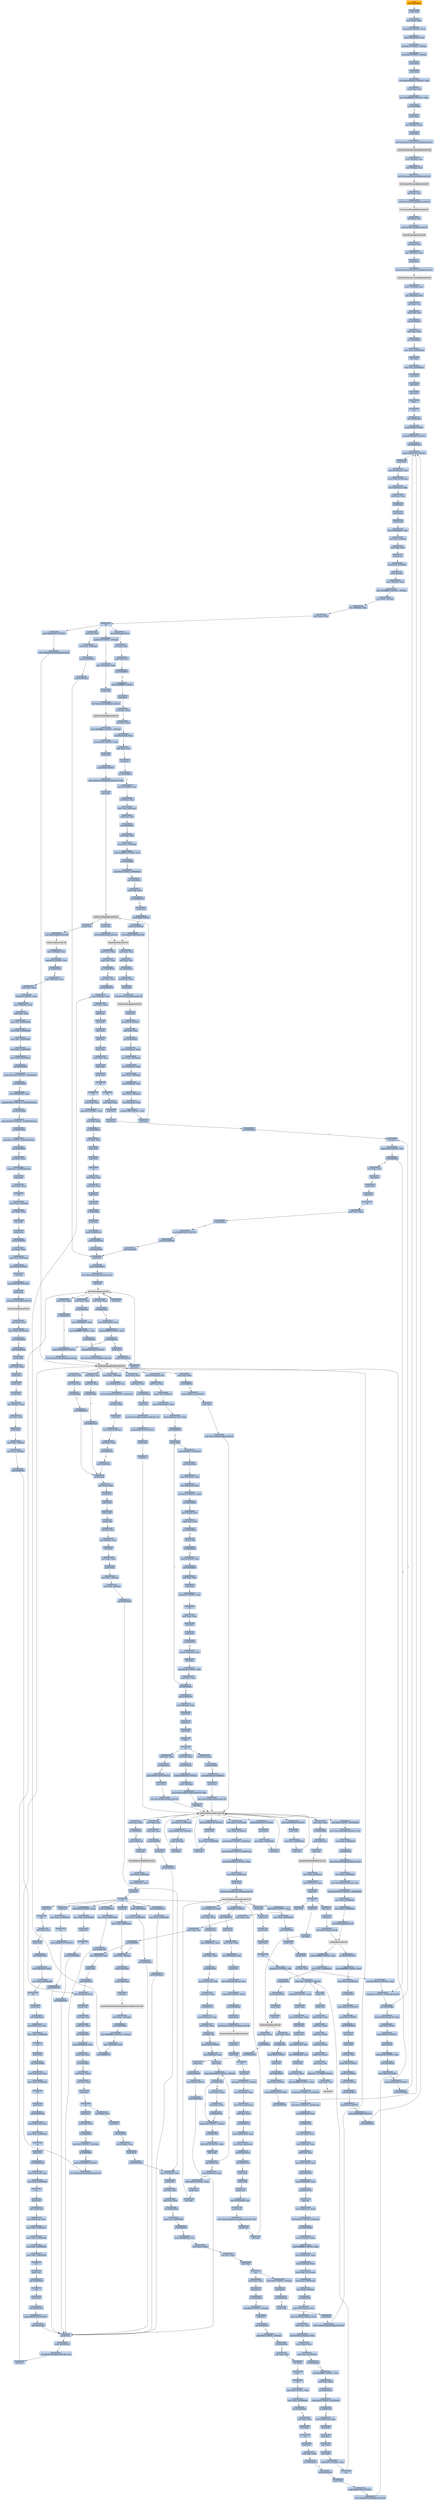 digraph G {
node[shape=rectangle,style=filled,fillcolor=lightsteelblue,color=lightsteelblue]
bgcolor="transparent"
a0x00404179call_0x004068db[label="start\ncall 0x004068db",color="lightgrey",fillcolor="orange"];
a0x004068dbpushl_ebp[label="0x004068db\npushl %ebp"];
a0x004068dcmovl_esp_ebp[label="0x004068dc\nmovl %esp, %ebp"];
a0x004068desubl_0x10UINT8_esp[label="0x004068de\nsubl $0x10<UINT8>, %esp"];
a0x004068e1movl_0x0040d4a0_eax[label="0x004068e1\nmovl 0x0040d4a0, %eax"];
a0x004068e6andl_0x0UINT8__8ebp_[label="0x004068e6\nandl $0x0<UINT8>, -8(%ebp)"];
a0x004068eaandl_0x0UINT8__4ebp_[label="0x004068ea\nandl $0x0<UINT8>, -4(%ebp)"];
a0x004068eepushl_ebx[label="0x004068ee\npushl %ebx"];
a0x004068efpushl_edi[label="0x004068ef\npushl %edi"];
a0x004068f0movl_0xbb40e64eUINT32_edi[label="0x004068f0\nmovl $0xbb40e64e<UINT32>, %edi"];
a0x004068f5cmpl_edi_eax[label="0x004068f5\ncmpl %edi, %eax"];
a0x004068f7movl_0xffff0000UINT32_ebx[label="0x004068f7\nmovl $0xffff0000<UINT32>, %ebx"];
a0x004068fcje_0x0040690b[label="0x004068fc\nje 0x0040690b"];
a0x0040690bpushl_esi[label="0x0040690b\npushl %esi"];
a0x0040690cleal__8ebp__eax[label="0x0040690c\nleal -8(%ebp), %eax"];
a0x0040690fpushl_eax[label="0x0040690f\npushl %eax"];
a0x00406910call_GetSystemTimeAsFileTime_kernel32_dll[label="0x00406910\ncall GetSystemTimeAsFileTime@kernel32.dll"];
GetSystemTimeAsFileTime_kernel32_dll[label="GetSystemTimeAsFileTime@kernel32.dll",color="lightgrey",fillcolor="lightgrey"];
a0x00406916movl__4ebp__esi[label="0x00406916\nmovl -4(%ebp), %esi"];
a0x00406919xorl__8ebp__esi[label="0x00406919\nxorl -8(%ebp), %esi"];
a0x0040691ccall_GetCurrentProcessId_kernel32_dll[label="0x0040691c\ncall GetCurrentProcessId@kernel32.dll"];
GetCurrentProcessId_kernel32_dll[label="GetCurrentProcessId@kernel32.dll",color="lightgrey",fillcolor="lightgrey"];
a0x00406922xorl_eax_esi[label="0x00406922\nxorl %eax, %esi"];
a0x00406924call_GetCurrentThreadId_kernel32_dll[label="0x00406924\ncall GetCurrentThreadId@kernel32.dll"];
GetCurrentThreadId_kernel32_dll[label="GetCurrentThreadId@kernel32.dll",color="lightgrey",fillcolor="lightgrey"];
a0x0040692axorl_eax_esi[label="0x0040692a\nxorl %eax, %esi"];
a0x0040692ccall_GetTickCount_kernel32_dll[label="0x0040692c\ncall GetTickCount@kernel32.dll"];
GetTickCount_kernel32_dll[label="GetTickCount@kernel32.dll",color="lightgrey",fillcolor="lightgrey"];
a0x00406932xorl_eax_esi[label="0x00406932\nxorl %eax, %esi"];
a0x00406934leal__16ebp__eax[label="0x00406934\nleal -16(%ebp), %eax"];
a0x00406937pushl_eax[label="0x00406937\npushl %eax"];
a0x00406938call_QueryPerformanceCounter_kernel32_dll[label="0x00406938\ncall QueryPerformanceCounter@kernel32.dll"];
QueryPerformanceCounter_kernel32_dll[label="QueryPerformanceCounter@kernel32.dll",color="lightgrey",fillcolor="lightgrey"];
a0x0040693emovl__12ebp__eax[label="0x0040693e\nmovl -12(%ebp), %eax"];
a0x00406941xorl__16ebp__eax[label="0x00406941\nxorl -16(%ebp), %eax"];
a0x00406944xorl_eax_esi[label="0x00406944\nxorl %eax, %esi"];
a0x00406946cmpl_edi_esi[label="0x00406946\ncmpl %edi, %esi"];
a0x00406948jne_0x00406951[label="0x00406948\njne 0x00406951"];
a0x00406951testl_esi_ebx[label="0x00406951\ntestl %esi, %ebx"];
a0x00406953jne_0x0040695c[label="0x00406953\njne 0x0040695c"];
a0x0040695cmovl_esi_0x0040d4a0[label="0x0040695c\nmovl %esi, 0x0040d4a0"];
a0x00406962notl_esi[label="0x00406962\nnotl %esi"];
a0x00406964movl_esi_0x0040d4a4[label="0x00406964\nmovl %esi, 0x0040d4a4"];
a0x0040696apopl_esi[label="0x0040696a\npopl %esi"];
a0x0040696bpopl_edi[label="0x0040696b\npopl %edi"];
a0x0040696cpopl_ebx[label="0x0040696c\npopl %ebx"];
a0x0040696dleave_[label="0x0040696d\nleave "];
a0x0040696eret[label="0x0040696e\nret"];
a0x0040417ejmp_0x00403f99[label="0x0040417e\njmp 0x00403f99"];
a0x00403f99pushl_0x60UINT8[label="0x00403f99\npushl $0x60<UINT8>"];
a0x00403f9bpushl_0x40bb88UINT32[label="0x00403f9b\npushl $0x40bb88<UINT32>"];
a0x00403fa0call_0x00405330[label="0x00403fa0\ncall 0x00405330"];
a0x00405330pushl_0x405390UINT32[label="0x00405330\npushl $0x405390<UINT32>"];
a0x00405335pushl_fs_0[label="0x00405335\npushl %fs:0"];
a0x0040533cmovl_0x10esp__eax[label="0x0040533c\nmovl 0x10(%esp), %eax"];
a0x00405340movl_ebp_0x10esp_[label="0x00405340\nmovl %ebp, 0x10(%esp)"];
a0x00405344leal_0x10esp__ebp[label="0x00405344\nleal 0x10(%esp), %ebp"];
a0x00405348subl_eax_esp[label="0x00405348\nsubl %eax, %esp"];
a0x0040534apushl_ebx[label="0x0040534a\npushl %ebx"];
a0x0040534bpushl_esi[label="0x0040534b\npushl %esi"];
a0x0040534cpushl_edi[label="0x0040534c\npushl %edi"];
a0x0040534dmovl_0x0040d4a0_eax[label="0x0040534d\nmovl 0x0040d4a0, %eax"];
a0x00405352xorl_eax__4ebp_[label="0x00405352\nxorl %eax, -4(%ebp)"];
a0x00405355xorl_ebp_eax[label="0x00405355\nxorl %ebp, %eax"];
a0x00405357pushl_eax[label="0x00405357\npushl %eax"];
a0x00405358movl_esp__24ebp_[label="0x00405358\nmovl %esp, -24(%ebp)"];
a0x0040535bpushl__8ebp_[label="0x0040535b\npushl -8(%ebp)"];
a0x0040535emovl__4ebp__eax[label="0x0040535e\nmovl -4(%ebp), %eax"];
a0x00405361movl_0xfffffffeUINT32__4ebp_[label="0x00405361\nmovl $0xfffffffe<UINT32>, -4(%ebp)"];
a0x00405368movl_eax__8ebp_[label="0x00405368\nmovl %eax, -8(%ebp)"];
a0x0040536bleal__16ebp__eax[label="0x0040536b\nleal -16(%ebp), %eax"];
a0x0040536emovl_eax_fs_0[label="0x0040536e\nmovl %eax, %fs:0"];
a0x00405374ret[label="0x00405374\nret"];
a0x00403fa5andl_0x0UINT8__4ebp_[label="0x00403fa5\nandl $0x0<UINT8>, -4(%ebp)"];
a0x00403fa9leal__112ebp__eax[label="0x00403fa9\nleal -112(%ebp), %eax"];
a0x00403facpushl_eax[label="0x00403fac\npushl %eax"];
a0x00403fadcall_GetStartupInfoA_kernel32_dll[label="0x00403fad\ncall GetStartupInfoA@kernel32.dll"];
GetStartupInfoA_kernel32_dll[label="GetStartupInfoA@kernel32.dll",color="lightgrey",fillcolor="lightgrey"];
a0x00403fb3movl_0xfffffffeUINT32__4ebp_[label="0x00403fb3\nmovl $0xfffffffe<UINT32>, -4(%ebp)"];
a0x00403fbamovl_0x94UINT32_edi[label="0x00403fba\nmovl $0x94<UINT32>, %edi"];
a0x00403fbfpushl_edi[label="0x00403fbf\npushl %edi"];
a0x00403fc0pushl_0x0UINT8[label="0x00403fc0\npushl $0x0<UINT8>"];
a0x00403fc2movl_GetProcessHeap_kernel32_dll_ebx[label="0x00403fc2\nmovl GetProcessHeap@kernel32.dll, %ebx"];
a0x00403fc8call_ebx[label="0x00403fc8\ncall %ebx"];
GetProcessHeap_kernel32_dll[label="GetProcessHeap@kernel32.dll",color="lightgrey",fillcolor="lightgrey"];
a0x00403fcapushl_eax[label="0x00403fca\npushl %eax"];
a0x00403fcbcall_HeapAlloc_kernel32_dll[label="0x00403fcb\ncall HeapAlloc@kernel32.dll"];
HeapAlloc_kernel32_dll[label="HeapAlloc@kernel32.dll",color="lightgrey",fillcolor="lightgrey"];
a0x00403fd1movl_eax_esi[label="0x00403fd1\nmovl %eax, %esi"];
a0x00403fd3testl_esi_esi[label="0x00403fd3\ntestl %esi, %esi"];
a0x00403fd5jne_0x00403fe4[label="0x00403fd5\njne 0x00403fe4"];
a0x00403fe4movl_edi_esi_[label="0x00403fe4\nmovl %edi, (%esi)"];
a0x00403fe6pushl_esi[label="0x00403fe6\npushl %esi"];
a0x00403fe7call_GetVersionExA_kernel32_dll[label="0x00403fe7\ncall GetVersionExA@kernel32.dll"];
GetVersionExA_kernel32_dll[label="GetVersionExA@kernel32.dll",color="lightgrey",fillcolor="lightgrey"];
a0x00403fedpushl_esi[label="0x00403fed\npushl %esi"];
a0x00403feepushl_0x0UINT8[label="0x00403fee\npushl $0x0<UINT8>"];
a0x00403ff0testl_eax_eax[label="0x00403ff0\ntestl %eax, %eax"];
a0x00403ff2jne_0x00404002[label="0x00403ff2\njne 0x00404002"];
a0x00404002movl_0x10esi__eax[label="0x00404002\nmovl 0x10(%esi), %eax"];
a0x00404005movl_eax__32ebp_[label="0x00404005\nmovl %eax, -32(%ebp)"];
a0x00404008movl_0x4esi__eax[label="0x00404008\nmovl 0x4(%esi), %eax"];
a0x0040400bmovl_eax__36ebp_[label="0x0040400b\nmovl %eax, -36(%ebp)"];
a0x0040400emovl_0x8esi__eax[label="0x0040400e\nmovl 0x8(%esi), %eax"];
a0x00404011movl_eax__40ebp_[label="0x00404011\nmovl %eax, -40(%ebp)"];
a0x00404014movl_0xcesi__edi[label="0x00404014\nmovl 0xc(%esi), %edi"];
a0x00404017andl_0x7fffUINT32_edi[label="0x00404017\nandl $0x7fff<UINT32>, %edi"];
a0x0040401dcall_ebx[label="0x0040401d\ncall %ebx"];
a0x0040401fpushl_eax[label="0x0040401f\npushl %eax"];
a0x00404020call_HeapFree_kernel32_dll[label="0x00404020\ncall HeapFree@kernel32.dll"];
HeapFree_kernel32_dll[label="HeapFree@kernel32.dll",color="lightgrey",fillcolor="lightgrey"];
a0x00404026movl__32ebp__esi[label="0x00404026\nmovl -32(%ebp), %esi"];
a0x00404029cmpl_0x2UINT8_esi[label="0x00404029\ncmpl $0x2<UINT8>, %esi"];
a0x0040402cje_0x00404034[label="0x0040402c\nje 0x00404034"];
a0x00404034movl__36ebp__ecx[label="0x00404034\nmovl -36(%ebp), %ecx"];
a0x00404037movl_ecx_eax[label="0x00404037\nmovl %ecx, %eax"];
a0x00404039shll_0x8UINT8_eax[label="0x00404039\nshll $0x8<UINT8>, %eax"];
a0x0040403cmovl__40ebp__edx[label="0x0040403c\nmovl -40(%ebp), %edx"];
a0x0040403faddl_edx_eax[label="0x0040403f\naddl %edx, %eax"];
a0x00404041movl_esi_0x0040f038[label="0x00404041\nmovl %esi, 0x0040f038"];
a0x00404047movl_eax_0x0040f040[label="0x00404047\nmovl %eax, 0x0040f040"];
a0x0040404cmovl_ecx_0x0040f044[label="0x0040404c\nmovl %ecx, 0x0040f044"];
a0x00404052movl_edx_0x0040f048[label="0x00404052\nmovl %edx, 0x0040f048"];
a0x00404058movl_edi_0x0040f03c[label="0x00404058\nmovl %edi, 0x0040f03c"];
a0x0040405ecall_0x00403f58[label="0x0040405e\ncall 0x00403f58"];
a0x00403f58cmpw_0x5a4dUINT16_0x00400000[label="0x00403f58\ncmpw $0x5a4d<UINT16>, 0x00400000"];
a0x00403f61jne_0x00403f96[label="0x00403f61\njne 0x00403f96"];
a0x00403f63movl_0x0040003c_eax[label="0x00403f63\nmovl 0x0040003c, %eax"];
a0x00403f68cmpl_0x4550UINT32_0x400000eax_[label="0x00403f68\ncmpl $0x4550<UINT32>, 0x400000(%eax)"];
a0x00403f72jne_0x00403f96[label="0x00403f72\njne 0x00403f96"];
a0x00403f74cmpw_0x10bUINT16_0x400018eax_[label="0x00403f74\ncmpw $0x10b<UINT16>, 0x400018(%eax)"];
a0x00403f7djne_0x00403f96[label="0x00403f7d\njne 0x00403f96"];
a0x00403f7fcmpl_0xeUINT8_0x400074eax_[label="0x00403f7f\ncmpl $0xe<UINT8>, 0x400074(%eax)"];
a0x00403f86jbe_0x00403f96[label="0x00403f86\njbe 0x00403f96"];
a0x00403f88xorl_ecx_ecx[label="0x00403f88\nxorl %ecx, %ecx"];
a0x00403f8acmpl_ecx_0x4000e8eax_[label="0x00403f8a\ncmpl %ecx, 0x4000e8(%eax)"];
a0x00403f90setne_cl[label="0x00403f90\nsetne %cl"];
a0x00403f93movl_ecx_eax[label="0x00403f93\nmovl %ecx, %eax"];
a0x00403f95ret[label="0x00403f95\nret"];
a0x00404063movl_eax__32ebp_[label="0x00404063\nmovl %eax, -32(%ebp)"];
a0x00404066xorl_ebx_ebx[label="0x00404066\nxorl %ebx, %ebx"];
a0x00404068incl_ebx[label="0x00404068\nincl %ebx"];
a0x00404069pushl_ebx[label="0x00404069\npushl %ebx"];
a0x0040406acall_0x0040462f[label="0x0040406a\ncall 0x0040462f"];
a0x0040462fxorl_eax_eax[label="0x0040462f\nxorl %eax, %eax"];
a0x00404631cmpl_eax_0x4esp_[label="0x00404631\ncmpl %eax, 0x4(%esp)"];
a0x00404635pushl_0x0UINT8[label="0x00404635\npushl $0x0<UINT8>"];
a0x00404637sete_al[label="0x00404637\nsete %al"];
a0x0040463apushl_0x1000UINT32[label="0x0040463a\npushl $0x1000<UINT32>"];
a0x0040463fpushl_eax[label="0x0040463f\npushl %eax"];
a0x00404640call_HeapCreate_kernel32_dll[label="0x00404640\ncall HeapCreate@kernel32.dll"];
HeapCreate_kernel32_dll[label="HeapCreate@kernel32.dll",color="lightgrey",fillcolor="lightgrey"];
a0x00404646testl_eax_eax[label="0x00404646\ntestl %eax, %eax"];
a0x00404648movl_eax_0x0040eedc[label="0x00404648\nmovl %eax, 0x0040eedc"];
a0x0040464djne_0x00404652[label="0x0040464d\njne 0x00404652"];
a0x00404652call_0x004045d4[label="0x00404652\ncall 0x004045d4"];
a0x004045d4pushl_ebp[label="0x004045d4\npushl %ebp"];
a0x004045d5movl_esp_ebp[label="0x004045d5\nmovl %esp, %ebp"];
a0x004045d7pushl_ecx[label="0x004045d7\npushl %ecx"];
a0x004045d8pushl_ecx[label="0x004045d8\npushl %ecx"];
a0x004045d9pushl_esi[label="0x004045d9\npushl %esi"];
a0x004045daleal__4ebp__eax[label="0x004045da\nleal -4(%ebp), %eax"];
a0x004045ddxorl_esi_esi[label="0x004045dd\nxorl %esi, %esi"];
a0x004045dfpushl_eax[label="0x004045df\npushl %eax"];
a0x004045e0movl_esi__4ebp_[label="0x004045e0\nmovl %esi, -4(%ebp)"];
a0x004045e3movl_esi__8ebp_[label="0x004045e3\nmovl %esi, -8(%ebp)"];
a0x004045e6call_0x004055cf[label="0x004045e6\ncall 0x004055cf"];
a0x004055cfmovl_0x4esp__ecx[label="0x004055cf\nmovl 0x4(%esp), %ecx"];
a0x004055d3pushl_esi[label="0x004055d3\npushl %esi"];
a0x004055d4xorl_esi_esi[label="0x004055d4\nxorl %esi, %esi"];
a0x004055d6cmpl_esi_ecx[label="0x004055d6\ncmpl %esi, %ecx"];
a0x004055d8jne_0x004055f7[label="0x004055d8\njne 0x004055f7"];
a0x004055f7movl_0x0040f038_eax[label="0x004055f7\nmovl 0x0040f038, %eax"];
a0x004055fccmpl_esi_eax[label="0x004055fc\ncmpl %esi, %eax"];
a0x004055feje_0x004055da[label="0x004055fe\nje 0x004055da"];
a0x00405600movl_eax_ecx_[label="0x00405600\nmovl %eax, (%ecx)"];
a0x00405602xorl_eax_eax[label="0x00405602\nxorl %eax, %eax"];
a0x00405604popl_esi[label="0x00405604\npopl %esi"];
a0x00405605ret[label="0x00405605\nret"];
a0x004045ebtestl_eax_eax[label="0x004045eb\ntestl %eax, %eax"];
a0x004045edpopl_ecx[label="0x004045ed\npopl %ecx"];
a0x004045eeje_0x004045fd[label="0x004045ee\nje 0x004045fd"];
a0x004045fdleal__8ebp__eax[label="0x004045fd\nleal -8(%ebp), %eax"];
a0x00404600pushl_eax[label="0x00404600\npushl %eax"];
a0x00404601call_0x00405606[label="0x00404601\ncall 0x00405606"];
a0x00405606movl_0x4esp__eax[label="0x00405606\nmovl 0x4(%esp), %eax"];
a0x0040560apushl_esi[label="0x0040560a\npushl %esi"];
a0x0040560bxorl_esi_esi[label="0x0040560b\nxorl %esi, %esi"];
a0x0040560dcmpl_esi_eax[label="0x0040560d\ncmpl %esi, %eax"];
a0x0040560fjne_0x0040562e[label="0x0040560f\njne 0x0040562e"];
a0x0040562ecmpl_esi_0x0040f038[label="0x0040562e\ncmpl %esi, 0x0040f038"];
a0x00405634je_0x00405611[label="0x00405634\nje 0x00405611"];
a0x00405636movl_0x0040f044_ecx[label="0x00405636\nmovl 0x0040f044, %ecx"];
a0x0040563cmovl_ecx_eax_[label="0x0040563c\nmovl %ecx, (%eax)"];
a0x0040563exorl_eax_eax[label="0x0040563e\nxorl %eax, %eax"];
a0x00405640popl_esi[label="0x00405640\npopl %esi"];
a0x00405641ret[label="0x00405641\nret"];
a0x00404606testl_eax_eax[label="0x00404606\ntestl %eax, %eax"];
a0x00404608popl_ecx[label="0x00404608\npopl %ecx"];
a0x00404609je_0x00404618[label="0x00404609\nje 0x00404618"];
a0x00404618cmpl_0x2UINT8__4ebp_[label="0x00404618\ncmpl $0x2<UINT8>, -4(%ebp)"];
a0x0040461cpopl_esi[label="0x0040461c\npopl %esi"];
a0x0040461djne_0x0040462a[label="0x0040461d\njne 0x0040462a"];
a0x0040461fcmpl_0x5UINT8__8ebp_[label="0x0040461f\ncmpl $0x5<UINT8>, -8(%ebp)"];
a0x00404623jb_0x0040462a[label="0x00404623\njb 0x0040462a"];
a0x00404625xorl_eax_eax[label="0x00404625\nxorl %eax, %eax"];
a0x00404627incl_eax[label="0x00404627\nincl %eax"];
a0x00404628leave_[label="0x00404628\nleave "];
a0x00404629ret[label="0x00404629\nret"];
a0x00404657cmpl_0x3UINT8_eax[label="0x00404657\ncmpl $0x3<UINT8>, %eax"];
a0x0040465amovl_eax_0x0040fab4[label="0x0040465a\nmovl %eax, 0x0040fab4"];
a0x0040465fjne_0x00404685[label="0x0040465f\njne 0x00404685"];
a0x00404685xorl_eax_eax[label="0x00404685\nxorl %eax, %eax"];
a0x00404687incl_eax[label="0x00404687\nincl %eax"];
a0x00404688ret[label="0x00404688\nret"];
a0x0040406fpopl_ecx[label="0x0040406f\npopl %ecx"];
a0x00404070testl_eax_eax[label="0x00404070\ntestl %eax, %eax"];
a0x00404072jne_0x0040407c[label="0x00404072\njne 0x0040407c"];
a0x0040407ccall_0x00405e53[label="0x0040407c\ncall 0x00405e53"];
a0x00405e53pushl_edi[label="0x00405e53\npushl %edi"];
a0x00405e54pushl_0x40a794UINT32[label="0x00405e54\npushl $0x40a794<UINT32>"];
a0x00405e59call_GetModuleHandleA_kernel32_dll[label="0x00405e59\ncall GetModuleHandleA@kernel32.dll"];
GetModuleHandleA_kernel32_dll[label="GetModuleHandleA@kernel32.dll",color="lightgrey",fillcolor="lightgrey"];
a0x00405e5fmovl_eax_edi[label="0x00405e5f\nmovl %eax, %edi"];
a0x00405e61testl_edi_edi[label="0x00405e61\ntestl %edi, %edi"];
a0x00405e63jne_0x00405e6e[label="0x00405e63\njne 0x00405e6e"];
a0x00405e6epushl_esi[label="0x00405e6e\npushl %esi"];
a0x00405e6fmovl_GetProcAddress_kernel32_dll_esi[label="0x00405e6f\nmovl GetProcAddress@kernel32.dll, %esi"];
a0x00405e75pushl_0x40a7d4UINT32[label="0x00405e75\npushl $0x40a7d4<UINT32>"];
a0x00405e7apushl_edi[label="0x00405e7a\npushl %edi"];
a0x00405e7bcall_esi[label="0x00405e7b\ncall %esi"];
GetProcAddress_kernel32_dll[label="GetProcAddress@kernel32.dll",color="lightgrey",fillcolor="lightgrey"];
a0x00405e7dpushl_0x40a7c8UINT32[label="0x00405e7d\npushl $0x40a7c8<UINT32>"];
a0x00405e82pushl_edi[label="0x00405e82\npushl %edi"];
a0x00405e83movl_eax_0x0040f398[label="0x00405e83\nmovl %eax, 0x0040f398"];
a0x00405e88call_esi[label="0x00405e88\ncall %esi"];
a0x00405e8apushl_0x40a7bcUINT32[label="0x00405e8a\npushl $0x40a7bc<UINT32>"];
a0x00405e8fpushl_edi[label="0x00405e8f\npushl %edi"];
a0x00405e90movl_eax_0x0040f39c[label="0x00405e90\nmovl %eax, 0x0040f39c"];
a0x00405e95call_esi[label="0x00405e95\ncall %esi"];
a0x00405e97pushl_0x40a7b4UINT32[label="0x00405e97\npushl $0x40a7b4<UINT32>"];
a0x00405e9cpushl_edi[label="0x00405e9c\npushl %edi"];
a0x00405e9dmovl_eax_0x0040f3a0[label="0x00405e9d\nmovl %eax, 0x0040f3a0"];
a0x00405ea2call_esi[label="0x00405ea2\ncall %esi"];
a0x00405ea4cmpl_0x0UINT8_0x0040f398[label="0x00405ea4\ncmpl $0x0<UINT8>, 0x0040f398"];
a0x00405eabmovl_TlsSetValue_kernel32_dll_esi[label="0x00405eab\nmovl TlsSetValue@kernel32.dll, %esi"];
a0x00405eb1movl_eax_0x0040f3a4[label="0x00405eb1\nmovl %eax, 0x0040f3a4"];
a0x00405eb6je_0x00405ece[label="0x00405eb6\nje 0x00405ece"];
a0x00405ecemovl_TlsGetValue_kernel32_dll_eax[label="0x00405ece\nmovl TlsGetValue@kernel32.dll, %eax"];
a0x00405ed3movl_eax_0x0040f39c[label="0x00405ed3\nmovl %eax, 0x0040f39c"];
a0x00405ed8movl_TlsFree_kernel32_dll_eax[label="0x00405ed8\nmovl TlsFree@kernel32.dll, %eax"];
a0x00405eddmovl_0x405b6cUINT32_0x0040f398[label="0x00405edd\nmovl $0x405b6c<UINT32>, 0x0040f398"];
a0x00405ee7movl_esi_0x0040f3a0[label="0x00405ee7\nmovl %esi, 0x0040f3a0"];
a0x00405eedmovl_eax_0x0040f3a4[label="0x00405eed\nmovl %eax, 0x0040f3a4"];
a0x00405ef2call_TlsAlloc_kernel32_dll[label="0x00405ef2\ncall TlsAlloc@kernel32.dll"];
TlsAlloc_kernel32_dll[label="TlsAlloc@kernel32.dll",color="lightgrey",fillcolor="lightgrey"];
a0x00405ef8cmpl_0xffffffffUINT8_eax[label="0x00405ef8\ncmpl $0xffffffff<UINT8>, %eax"];
a0x00405efbmovl_eax_0x0040d3c4[label="0x00405efb\nmovl %eax, 0x0040d3c4"];
a0x00405f00je_0x00405fd2[label="0x00405f00\nje 0x00405fd2"];
a0x00405f06pushl_0x0040f39c[label="0x00405f06\npushl 0x0040f39c"];
a0x00405f0cpushl_eax[label="0x00405f0c\npushl %eax"];
a0x00405f0dcall_esi[label="0x00405f0d\ncall %esi"];
TlsSetValue_kernel32_dll[label="TlsSetValue@kernel32.dll",color="lightgrey",fillcolor="lightgrey"];
a0x00405f0ftestl_eax_eax[label="0x00405f0f\ntestl %eax, %eax"];
a0x00405f11je_0x00405fd2[label="0x00405f11\nje 0x00405fd2"];
a0x00405f17call_0x004057f6[label="0x00405f17\ncall 0x004057f6"];
a0x004057f6pushl_esi[label="0x004057f6\npushl %esi"];
a0x004057f7call_0x00405af5[label="0x004057f7\ncall 0x00405af5"];
a0x00405af5pushl_0x0UINT8[label="0x00405af5\npushl $0x0<UINT8>"];
a0x00405af7call_0x00405a87[label="0x00405af7\ncall 0x00405a87"];
a0x00405a87pushl_esi[label="0x00405a87\npushl %esi"];
a0x00405a88pushl_0x0040d3c4[label="0x00405a88\npushl 0x0040d3c4"];
a0x00405a8emovl_TlsGetValue_kernel32_dll_esi[label="0x00405a8e\nmovl TlsGetValue@kernel32.dll, %esi"];
a0x00405a94call_esi[label="0x00405a94\ncall %esi"];
TlsGetValue_kernel32_dll[label="TlsGetValue@kernel32.dll",color="lightgrey",fillcolor="lightgrey"];
a0x00405a96testl_eax_eax[label="0x00405a96\ntestl %eax, %eax"];
a0x00405a98je_0x00405abb[label="0x00405a98\nje 0x00405abb"];
a0x00405a9amovl_0x0040d3c0_eax[label="0x00405a9a\nmovl 0x0040d3c0, %eax"];
a0x00405a9fcmpl_0xffffffffUINT8_eax[label="0x00405a9f\ncmpl $0xffffffff<UINT8>, %eax"];
a0x00405aa2je_0x00405abb[label="0x00405aa2\nje 0x00405abb"];
a0x00405abbpushl_0x40a794UINT32[label="0x00405abb\npushl $0x40a794<UINT32>"];
a0x00405ac0call_GetModuleHandleA_kernel32_dll[label="0x00405ac0\ncall GetModuleHandleA@kernel32.dll"];
a0x00405ac6movl_eax_esi[label="0x00405ac6\nmovl %eax, %esi"];
a0x00405ac8testl_esi_esi[label="0x00405ac8\ntestl %esi, %esi"];
a0x00405acaje_0x00405aef[label="0x00405aca\nje 0x00405aef"];
a0x00405acccall_0x00405a1b[label="0x00405acc\ncall 0x00405a1b"];
a0x00405a1bpushl_ebp[label="0x00405a1b\npushl %ebp"];
a0x00405a1cmovl_esp_ebp[label="0x00405a1c\nmovl %esp, %ebp"];
a0x00405a1epushl_ecx[label="0x00405a1e\npushl %ecx"];
a0x00405a1fpushl_ecx[label="0x00405a1f\npushl %ecx"];
a0x00405a20pushl_ebx[label="0x00405a20\npushl %ebx"];
a0x00405a21pushl_esi[label="0x00405a21\npushl %esi"];
a0x00405a22xorl_esi_esi[label="0x00405a22\nxorl %esi, %esi"];
a0x00405a24leal__4ebp__eax[label="0x00405a24\nleal -4(%ebp), %eax"];
a0x00405a27incl_esi[label="0x00405a27\nincl %esi"];
a0x00405a28xorl_ebx_ebx[label="0x00405a28\nxorl %ebx, %ebx"];
a0x00405a2apushl_eax[label="0x00405a2a\npushl %eax"];
a0x00405a2bmovl_esi__8ebp_[label="0x00405a2b\nmovl %esi, -8(%ebp)"];
a0x00405a2emovl_ebx__4ebp_[label="0x00405a2e\nmovl %ebx, -4(%ebp)"];
a0x00405a31call_0x00405606[label="0x00405a31\ncall 0x00405606"];
a0x00405a36cmpl_0x5UINT8__4ebp_[label="0x00405a36\ncmpl $0x5<UINT8>, -4(%ebp)"];
a0x00405a3apopl_ecx[label="0x00405a3a\npopl %ecx"];
a0x00405a3bjle_0x00405a41[label="0x00405a3b\njle 0x00405a41"];
a0x00405a41pushl_edi[label="0x00405a41\npushl %edi"];
a0x00405a42pushl_ebx[label="0x00405a42\npushl %ebx"];
a0x00405a43call_GetModuleHandleA_kernel32_dll[label="0x00405a43\ncall GetModuleHandleA@kernel32.dll"];
a0x00405a49movl_0x3ceax__esi[label="0x00405a49\nmovl 0x3c(%eax), %esi"];
a0x00405a4caddl_eax_esi[label="0x00405a4c\naddl %eax, %esi"];
a0x00405a4ecmpw_bx_0x6esi_[label="0x00405a4e\ncmpw %bx, 0x6(%esi)"];
a0x00405a52movzwl_0x14esi__eax[label="0x00405a52\nmovzwl 0x14(%esi), %eax"];
a0x00405a56leal_0x18eaxesi__edi[label="0x00405a56\nleal 0x18(%eax,%esi), %edi"];
a0x00405a5ajbe_0x00405a7f[label="0x00405a5a\njbe 0x00405a7f"];
a0x00405a5cpushl_edi[label="0x00405a5c\npushl %edi"];
a0x00405a5dpushl_0x40a77cUINT32[label="0x00405a5d\npushl $0x40a77c<UINT32>"];
a0x00405a62call_0x00406ae0[label="0x00405a62\ncall 0x00406ae0"];
a0x00406ae0movl_0x4esp__edx[label="0x00406ae0\nmovl 0x4(%esp), %edx"];
a0x00406ae4movl_0x8esp__ecx[label="0x00406ae4\nmovl 0x8(%esp), %ecx"];
a0x00406ae8testl_0x3UINT32_edx[label="0x00406ae8\ntestl $0x3<UINT32>, %edx"];
a0x00406aeejne_0x00406b2c[label="0x00406aee\njne 0x00406b2c"];
a0x00406af0movl_edx__eax[label="0x00406af0\nmovl (%edx), %eax"];
a0x00406af2cmpb_ecx__al[label="0x00406af2\ncmpb (%ecx), %al"];
a0x00406af4jne_0x00406b24[label="0x00406af4\njne 0x00406b24"];
a0x00406af6orb_al_al[label="0x00406af6\norb %al, %al"];
a0x00406af8je_0x00406b20[label="0x00406af8\nje 0x00406b20"];
a0x00406afacmpb_0x1ecx__ah[label="0x00406afa\ncmpb 0x1(%ecx), %ah"];
a0x00406afdjne_0x00406b24[label="0x00406afd\njne 0x00406b24"];
a0x00406b24sbbl_eax_eax[label="0x00406b24\nsbbl %eax, %eax"];
a0x00406b26shll_eax[label="0x00406b26\nshll %eax"];
a0x00406b28addl_0x1UINT8_eax[label="0x00406b28\naddl $0x1<UINT8>, %eax"];
a0x00406b2bret[label="0x00406b2b\nret"];
a0x00405a67testl_eax_eax[label="0x00405a67\ntestl %eax, %eax"];
a0x00405a69popl_ecx[label="0x00405a69\npopl %ecx"];
a0x00405a6apopl_ecx[label="0x00405a6a\npopl %ecx"];
a0x00405a6bje_0x00405a7b[label="0x00405a6b\nje 0x00405a7b"];
a0x00405a6dmovzwl_0x6esi__eax[label="0x00405a6d\nmovzwl 0x6(%esi), %eax"];
a0x00405a71incl_ebx[label="0x00405a71\nincl %ebx"];
a0x00405a72addl_0x28UINT8_edi[label="0x00405a72\naddl $0x28<UINT8>, %edi"];
a0x00405a75cmpl_eax_ebx[label="0x00405a75\ncmpl %eax, %ebx"];
a0x00405a77jb_0x00405a5c[label="0x00405a77\njb 0x00405a5c"];
a0x00405a79jmp_0x00405a7f[label="0x00405a79\njmp 0x00405a7f"];
a0x00405a7fmovl__8ebp__eax[label="0x00405a7f\nmovl -8(%ebp), %eax"];
a0x00405a82popl_edi[label="0x00405a82\npopl %edi"];
a0x00405a83popl_esi[label="0x00405a83\npopl %esi"];
a0x00405a84popl_ebx[label="0x00405a84\npopl %ebx"];
a0x00405a85leave_[label="0x00405a85\nleave "];
a0x00405a86ret[label="0x00405a86\nret"];
a0x00405ad1testl_eax_eax[label="0x00405ad1\ntestl %eax, %eax"];
a0x00405ad3je_0x00405aef[label="0x00405ad3\nje 0x00405aef"];
a0x00405ad5pushl_0x40a784UINT32[label="0x00405ad5\npushl $0x40a784<UINT32>"];
a0x00405adapushl_esi[label="0x00405ada\npushl %esi"];
a0x00405adbcall_GetProcAddress_kernel32_dll[label="0x00405adb\ncall GetProcAddress@kernel32.dll"];
a0x00405ae1testl_eax_eax[label="0x00405ae1\ntestl %eax, %eax"];
a0x00405ae3je_0x00405aef[label="0x00405ae3\nje 0x00405aef"];
a0x00405ae5pushl_0x8esp_[label="0x00405ae5\npushl 0x8(%esp)"];
a0x00405ae9call_eax[label="0x00405ae9\ncall %eax"];
EncodePointer_KERNEL32_DLL[label="EncodePointer@KERNEL32.DLL",color="lightgrey",fillcolor="lightgrey"];
a0x00405aebmovl_eax_0x8esp_[label="0x00405aeb\nmovl %eax, 0x8(%esp)"];
a0x00405aefmovl_0x8esp__eax[label="0x00405aef\nmovl 0x8(%esp), %eax"];
a0x00405af3popl_esi[label="0x00405af3\npopl %esi"];
a0x00405af4ret[label="0x00405af4\nret"];
a0x00405afcpopl_ecx[label="0x00405afc\npopl %ecx"];
a0x00405afdret[label="0x00405afd\nret"];
a0x004057fcmovl_eax_esi[label="0x004057fc\nmovl %eax, %esi"];
a0x004057fepushl_esi[label="0x004057fe\npushl %esi"];
a0x004057ffcall_0x00404392[label="0x004057ff\ncall 0x00404392"];
a0x00404392movl_0x4esp__eax[label="0x00404392\nmovl 0x4(%esp), %eax"];
a0x00404396movl_eax_0x0040eed8[label="0x00404396\nmovl %eax, 0x0040eed8"];
a0x0040439bret[label="0x0040439b\nret"];
a0x00405804pushl_esi[label="0x00405804\npushl %esi"];
a0x00405805call_0x00406ec5[label="0x00405805\ncall 0x00406ec5"];
a0x00406ec5movl_0x4esp__eax[label="0x00406ec5\nmovl 0x4(%esp), %eax"];
a0x00406ec9movl_eax_0x0040f4c4[label="0x00406ec9\nmovl %eax, 0x0040f4c4"];
a0x00406eceret[label="0x00406ece\nret"];
a0x0040580apushl_esi[label="0x0040580a\npushl %esi"];
a0x0040580bcall_0x00406d9b[label="0x0040580b\ncall 0x00406d9b"];
a0x00406d9bmovl_0x4esp__eax[label="0x00406d9b\nmovl 0x4(%esp), %eax"];
a0x00406d9fmovl_eax_0x0040f4c0[label="0x00406d9f\nmovl %eax, 0x0040f4c0"];
a0x00406da4ret[label="0x00406da4\nret"];
a0x00405810pushl_esi[label="0x00405810\npushl %esi"];
a0x00405811call_0x00407838[label="0x00405811\ncall 0x00407838"];
a0x00407838movl_0x4esp__eax[label="0x00407838\nmovl 0x4(%esp), %eax"];
a0x0040783cmovl_eax_0x0040f4ec[label="0x0040783c\nmovl %eax, 0x0040f4ec"];
a0x00407841ret[label="0x00407841\nret"];
a0x00405816pushl_esi[label="0x00405816\npushl %esi"];
a0x00405817call_0x0040782e[label="0x00405817\ncall 0x0040782e"];
a0x0040782emovl_0x4esp__eax[label="0x0040782e\nmovl 0x4(%esp), %eax"];
a0x00407832movl_eax_0x0040f4e0[label="0x00407832\nmovl %eax, 0x0040f4e0"];
a0x00407837ret[label="0x00407837\nret"];
a0x0040581cpushl_esi[label="0x0040581c\npushl %esi"];
a0x0040581dcall_0x00407624[label="0x0040581d\ncall 0x00407624"];
a0x00407624movl_0x4esp__eax[label="0x00407624\nmovl 0x4(%esp), %eax"];
a0x00407628movl_eax_0x0040f4cc[label="0x00407628\nmovl %eax, 0x0040f4cc"];
a0x0040762dmovl_eax_0x0040f4d0[label="0x0040762d\nmovl %eax, 0x0040f4d0"];
a0x00407632movl_eax_0x0040f4d4[label="0x00407632\nmovl %eax, 0x0040f4d4"];
a0x00407637movl_eax_0x0040f4d8[label="0x00407637\nmovl %eax, 0x0040f4d8"];
a0x0040763cret[label="0x0040763c\nret"];
a0x00405822pushl_esi[label="0x00405822\npushl %esi"];
a0x00405823call_0x00406022[label="0x00405823\ncall 0x00406022"];
a0x00406022ret[label="0x00406022\nret"];
a0x00405828pushl_esi[label="0x00405828\npushl %esi"];
a0x00405829call_0x00407613[label="0x00405829\ncall 0x00407613"];
a0x00407613pushl_0x4075daUINT32[label="0x00407613\npushl $0x4075da<UINT32>"];
a0x00407618call_0x00405a87[label="0x00407618\ncall 0x00405a87"];
a0x0040761dpopl_ecx[label="0x0040761d\npopl %ecx"];
a0x0040761emovl_eax_0x0040f4c8[label="0x0040761e\nmovl %eax, 0x0040f4c8"];
a0x00407623ret[label="0x00407623\nret"];
a0x0040582epushl_0x4057c7UINT32[label="0x0040582e\npushl $0x4057c7<UINT32>"];
a0x00405833call_0x00405a87[label="0x00405833\ncall 0x00405a87"];
a0x00405838addl_0x24UINT8_esp[label="0x00405838\naddl $0x24<UINT8>, %esp"];
a0x0040583bmovl_eax_0x0040d300[label="0x0040583b\nmovl %eax, 0x0040d300"];
a0x00405840popl_esi[label="0x00405840\npopl %esi"];
a0x00405841ret[label="0x00405841\nret"];
a0x00405f1cpushl_0x0040f398[label="0x00405f1c\npushl 0x0040f398"];
a0x00405f22call_0x00405a87[label="0x00405f22\ncall 0x00405a87"];
a0x00405f27pushl_0x0040f39c[label="0x00405f27\npushl 0x0040f39c"];
a0x00405f2dmovl_eax_0x0040f398[label="0x00405f2d\nmovl %eax, 0x0040f398"];
a0x00405f32call_0x00405a87[label="0x00405f32\ncall 0x00405a87"];
a0x00405f37pushl_0x0040f3a0[label="0x00405f37\npushl 0x0040f3a0"];
a0x00405f3dmovl_eax_0x0040f39c[label="0x00405f3d\nmovl %eax, 0x0040f39c"];
a0x00405f42call_0x00405a87[label="0x00405f42\ncall 0x00405a87"];
a0x00405f47pushl_0x0040f3a4[label="0x00405f47\npushl 0x0040f3a4"];
a0x00405f4dmovl_eax_0x0040f3a0[label="0x00405f4d\nmovl %eax, 0x0040f3a0"];
a0x00405f52call_0x00405a87[label="0x00405f52\ncall 0x00405a87"];
a0x00405f57addl_0x10UINT8_esp[label="0x00405f57\naddl $0x10<UINT8>, %esp"];
a0x00405f5amovl_eax_0x0040f3a4[label="0x00405f5a\nmovl %eax, 0x0040f3a4"];
a0x00405f5fcall_0x00404689[label="0x00405f5f\ncall 0x00404689"];
a0x00404689pushl_esi[label="0x00404689\npushl %esi"];
a0x0040468apushl_edi[label="0x0040468a\npushl %edi"];
a0x0040468bxorl_esi_esi[label="0x0040468b\nxorl %esi, %esi"];
a0x0040468dmovl_0x40eee0UINT32_edi[label="0x0040468d\nmovl $0x40eee0<UINT32>, %edi"];
a0x00404692cmpl_0x1UINT8_0x40d1e4esi8_[label="0x00404692\ncmpl $0x1<UINT8>, 0x40d1e4(,%esi,8)"];
a0x0040469ajne_0x004046ba[label="0x0040469a\njne 0x004046ba"];
a0x0040469cleal_0x40d1e0esi8__eax[label="0x0040469c\nleal 0x40d1e0(,%esi,8), %eax"];
a0x004046a3movl_edi_eax_[label="0x004046a3\nmovl %edi, (%eax)"];
a0x004046a5pushl_0xfa0UINT32[label="0x004046a5\npushl $0xfa0<UINT32>"];
a0x004046aapushl_eax_[label="0x004046aa\npushl (%eax)"];
a0x004046acaddl_0x18UINT8_edi[label="0x004046ac\naddl $0x18<UINT8>, %edi"];
a0x004046afcall_0x00406edf[label="0x004046af\ncall 0x00406edf"];
a0x00406edfpushl_0x14UINT8[label="0x00406edf\npushl $0x14<UINT8>"];
a0x00406ee1pushl_0x40bcd8UINT32[label="0x00406ee1\npushl $0x40bcd8<UINT32>"];
a0x00406ee6call_0x00405330[label="0x00406ee6\ncall 0x00405330"];
a0x00406eebxorl_edi_edi[label="0x00406eeb\nxorl %edi, %edi"];
a0x00406eedmovl_edi__28ebp_[label="0x00406eed\nmovl %edi, -28(%ebp)"];
a0x00406ef0pushl_0x0040f4c4[label="0x00406ef0\npushl 0x0040f4c4"];
a0x00406ef6call_0x00405afe[label="0x00406ef6\ncall 0x00405afe"];
a0x00405afepushl_esi[label="0x00405afe\npushl %esi"];
a0x00405affpushl_0x0040d3c4[label="0x00405aff\npushl 0x0040d3c4"];
a0x00405b05movl_TlsGetValue_kernel32_dll_esi[label="0x00405b05\nmovl TlsGetValue@kernel32.dll, %esi"];
a0x00405b0bcall_esi[label="0x00405b0b\ncall %esi"];
a0x00405b0dtestl_eax_eax[label="0x00405b0d\ntestl %eax, %eax"];
a0x00405b0fje_0x00405b32[label="0x00405b0f\nje 0x00405b32"];
a0x00405b11movl_0x0040d3c0_eax[label="0x00405b11\nmovl 0x0040d3c0, %eax"];
a0x00405b16cmpl_0xffffffffUINT8_eax[label="0x00405b16\ncmpl $0xffffffff<UINT8>, %eax"];
a0x00405b19je_0x00405b32[label="0x00405b19\nje 0x00405b32"];
a0x00405b32pushl_0x40a794UINT32[label="0x00405b32\npushl $0x40a794<UINT32>"];
a0x00405b37call_GetModuleHandleA_kernel32_dll[label="0x00405b37\ncall GetModuleHandleA@kernel32.dll"];
a0x00405b3dmovl_eax_esi[label="0x00405b3d\nmovl %eax, %esi"];
a0x00405b3ftestl_esi_esi[label="0x00405b3f\ntestl %esi, %esi"];
a0x00405b41je_0x00405b66[label="0x00405b41\nje 0x00405b66"];
a0x00405b43call_0x00405a1b[label="0x00405b43\ncall 0x00405a1b"];
a0x00405b48testl_eax_eax[label="0x00405b48\ntestl %eax, %eax"];
a0x00405b4aje_0x00405b66[label="0x00405b4a\nje 0x00405b66"];
a0x00405b4cpushl_0x40a7a4UINT32[label="0x00405b4c\npushl $0x40a7a4<UINT32>"];
a0x00405b51pushl_esi[label="0x00405b51\npushl %esi"];
a0x00405b52call_GetProcAddress_kernel32_dll[label="0x00405b52\ncall GetProcAddress@kernel32.dll"];
a0x00405b58testl_eax_eax[label="0x00405b58\ntestl %eax, %eax"];
a0x00405b5aje_0x00405b66[label="0x00405b5a\nje 0x00405b66"];
a0x00405b5cpushl_0x8esp_[label="0x00405b5c\npushl 0x8(%esp)"];
a0x00405b60call_eax[label="0x00405b60\ncall %eax"];
DecodePointer_KERNEL32_DLL[label="DecodePointer@KERNEL32.DLL",color="lightgrey",fillcolor="lightgrey"];
a0x00405b62movl_eax_0x8esp_[label="0x00405b62\nmovl %eax, 0x8(%esp)"];
a0x00405b66movl_0x8esp__eax[label="0x00405b66\nmovl 0x8(%esp), %eax"];
a0x00405b6apopl_esi[label="0x00405b6a\npopl %esi"];
a0x00405b6bret[label="0x00405b6b\nret"];
a0x00406efbpopl_ecx[label="0x00406efb\npopl %ecx"];
a0x00406efcmovl_eax_esi[label="0x00406efc\nmovl %eax, %esi"];
a0x00406efecmpl_edi_esi[label="0x00406efe\ncmpl %edi, %esi"];
a0x00406f00jne_0x00406f55[label="0x00406f00\njne 0x00406f55"];
a0x00406f02leal__28ebp__eax[label="0x00406f02\nleal -28(%ebp), %eax"];
a0x00406f05pushl_eax[label="0x00406f05\npushl %eax"];
a0x00406f06call_0x004055cf[label="0x00406f06\ncall 0x004055cf"];
a0x00406f0bpopl_ecx[label="0x00406f0b\npopl %ecx"];
a0x00406f0ccmpl_edi_eax[label="0x00406f0c\ncmpl %edi, %eax"];
a0x00406f0eje_0x00406f1d[label="0x00406f0e\nje 0x00406f1d"];
a0x00406f1dcmpl_0x1UINT8__28ebp_[label="0x00406f1d\ncmpl $0x1<UINT8>, -28(%ebp)"];
a0x00406f21je_0x00406f44[label="0x00406f21\nje 0x00406f44"];
a0x00406f23pushl_0x40a808UINT32[label="0x00406f23\npushl $0x40a808<UINT32>"];
a0x00406f28call_GetModuleHandleA_kernel32_dll[label="0x00406f28\ncall GetModuleHandleA@kernel32.dll"];
a0x00406f2ecmpl_edi_eax[label="0x00406f2e\ncmpl %edi, %eax"];
a0x00406f30je_0x00406f44[label="0x00406f30\nje 0x00406f44"];
a0x00406f32pushl_0x40a7e0UINT32[label="0x00406f32\npushl $0x40a7e0<UINT32>"];
a0x00406f37pushl_eax[label="0x00406f37\npushl %eax"];
a0x00406f38call_GetProcAddress_kernel32_dll[label="0x00406f38\ncall GetProcAddress@kernel32.dll"];
a0x00406f3emovl_eax_esi[label="0x00406f3e\nmovl %eax, %esi"];
a0x00406f40cmpl_edi_esi[label="0x00406f40\ncmpl %edi, %esi"];
a0x00406f42jne_0x00406f49[label="0x00406f42\njne 0x00406f49"];
a0x00406f49pushl_esi[label="0x00406f49\npushl %esi"];
a0x00406f4acall_0x00405a87[label="0x00406f4a\ncall 0x00405a87"];
a0x00406f4fpopl_ecx[label="0x00406f4f\npopl %ecx"];
a0x00406f50movl_eax_0x0040f4c4[label="0x00406f50\nmovl %eax, 0x0040f4c4"];
a0x00406f55movl_edi__4ebp_[label="0x00406f55\nmovl %edi, -4(%ebp)"];
a0x00406f58pushl_0xcebp_[label="0x00406f58\npushl 0xc(%ebp)"];
a0x00406f5bpushl_0x8ebp_[label="0x00406f5b\npushl 0x8(%ebp)"];
a0x00406f5ecall_esi[label="0x00406f5e\ncall %esi"];
InitializeCriticalSectionAndSpinCount_kernel32_dll[label="InitializeCriticalSectionAndSpinCount@kernel32.dll",color="lightgrey",fillcolor="lightgrey"];
a0x00406f60movl_eax__32ebp_[label="0x00406f60\nmovl %eax, -32(%ebp)"];
a0x00406f63jmp_0x00406f94[label="0x00406f63\njmp 0x00406f94"];
a0x00406f94movl_0xfffffffeUINT32__4ebp_[label="0x00406f94\nmovl $0xfffffffe<UINT32>, -4(%ebp)"];
a0x00406f9bmovl__32ebp__eax[label="0x00406f9b\nmovl -32(%ebp), %eax"];
a0x00406f9ecall_0x00405375[label="0x00406f9e\ncall 0x00405375"];
a0x00405375movl__16ebp__ecx[label="0x00405375\nmovl -16(%ebp), %ecx"];
a0x00405378movl_ecx_fs_0[label="0x00405378\nmovl %ecx, %fs:0"];
a0x0040537fpopl_ecx[label="0x0040537f\npopl %ecx"];
a0x00405380popl_edi[label="0x00405380\npopl %edi"];
a0x00405381popl_edi[label="0x00405381\npopl %edi"];
a0x00405382popl_esi[label="0x00405382\npopl %esi"];
a0x00405383popl_ebx[label="0x00405383\npopl %ebx"];
a0x00405384movl_ebp_esp[label="0x00405384\nmovl %ebp, %esp"];
a0x00405386popl_ebp[label="0x00405386\npopl %ebp"];
a0x00405387pushl_ecx[label="0x00405387\npushl %ecx"];
a0x00405388ret[label="0x00405388\nret"];
a0x00406fa3ret[label="0x00406fa3\nret"];
a0x004046b4testl_eax_eax[label="0x004046b4\ntestl %eax, %eax"];
a0x004046b6popl_ecx[label="0x004046b6\npopl %ecx"];
a0x004046b7popl_ecx[label="0x004046b7\npopl %ecx"];
a0x004046b8je_0x004046c6[label="0x004046b8\nje 0x004046c6"];
a0x004046baincl_esi[label="0x004046ba\nincl %esi"];
a0x004046bbcmpl_0x24UINT8_esi[label="0x004046bb\ncmpl $0x24<UINT8>, %esi"];
a0x004046bejl_0x00404692[label="0x004046be\njl 0x00404692"];
a0x004046c0xorl_eax_eax[label="0x004046c0\nxorl %eax, %eax"];
a0x004046c2incl_eax[label="0x004046c2\nincl %eax"];
a0x004046c3popl_edi[label="0x004046c3\npopl %edi"];
a0x004046c4popl_esi[label="0x004046c4\npopl %esi"];
a0x004046c5ret[label="0x004046c5\nret"];
a0x00405f64testl_eax_eax[label="0x00405f64\ntestl %eax, %eax"];
a0x00405f66je_0x00405fcd[label="0x00405f66\nje 0x00405fcd"];
a0x00405f68pushl_0x405d32UINT32[label="0x00405f68\npushl $0x405d32<UINT32>"];
a0x00405f6dpushl_0x0040f398[label="0x00405f6d\npushl 0x0040f398"];
a0x00405f73call_0x00405afe[label="0x00405f73\ncall 0x00405afe"];
a0x00405f78popl_ecx[label="0x00405f78\npopl %ecx"];
a0x00405f79call_eax[label="0x00405f79\ncall %eax"];
a0x00405b6ccall_TlsAlloc_kernel32_dll[label="0x00405b6c\ncall TlsAlloc@kernel32.dll"];
a0x00405b72ret_0x4UINT16[label="0x00405b72\nret $0x4<UINT16>"];
a0x00405f7bcmpl_0xffffffffUINT8_eax[label="0x00405f7b\ncmpl $0xffffffff<UINT8>, %eax"];
a0x00405f7emovl_eax_0x0040d3c0[label="0x00405f7e\nmovl %eax, 0x0040d3c0"];
a0x00405f83je_0x00405fcd[label="0x00405f83\nje 0x00405fcd"];
a0x00405f85pushl_0x214UINT32[label="0x00405f85\npushl $0x214<UINT32>"];
a0x00405f8apushl_0x1UINT8[label="0x00405f8a\npushl $0x1<UINT8>"];
a0x00405f8ccall_0x00406ba8[label="0x00405f8c\ncall 0x00406ba8"];
a0x00406ba8pushl_esi[label="0x00406ba8\npushl %esi"];
a0x00406ba9pushl_edi[label="0x00406ba9\npushl %edi"];
a0x00406baaxorl_esi_esi[label="0x00406baa\nxorl %esi, %esi"];
a0x00406bacpushl_0x0UINT8[label="0x00406bac\npushl $0x0<UINT8>"];
a0x00406baepushl_0x14esp_[label="0x00406bae\npushl 0x14(%esp)"];
a0x00406bb2pushl_0x14esp_[label="0x00406bb2\npushl 0x14(%esp)"];
a0x00406bb6call_0x00408612[label="0x00406bb6\ncall 0x00408612"];
a0x00408612pushl_0xcUINT8[label="0x00408612\npushl $0xc<UINT8>"];
a0x00408614pushl_0x40bdb8UINT32[label="0x00408614\npushl $0x40bdb8<UINT32>"];
a0x00408619call_0x00405330[label="0x00408619\ncall 0x00405330"];
a0x0040861emovl_0x8ebp__ecx[label="0x0040861e\nmovl 0x8(%ebp), %ecx"];
a0x00408621xorl_edi_edi[label="0x00408621\nxorl %edi, %edi"];
a0x00408623cmpl_edi_ecx[label="0x00408623\ncmpl %edi, %ecx"];
a0x00408625jbe_0x00408655[label="0x00408625\njbe 0x00408655"];
a0x00408627pushl_0xffffffe0UINT8[label="0x00408627\npushl $0xffffffe0<UINT8>"];
a0x00408629popl_eax[label="0x00408629\npopl %eax"];
a0x0040862axorl_edx_edx[label="0x0040862a\nxorl %edx, %edx"];
a0x0040862cdivl_ecx_eax[label="0x0040862c\ndivl %ecx, %eax"];
a0x0040862ecmpl_0xcebp__eax[label="0x0040862e\ncmpl 0xc(%ebp), %eax"];
a0x00408631sbbl_eax_eax[label="0x00408631\nsbbl %eax, %eax"];
a0x00408633incl_eax[label="0x00408633\nincl %eax"];
a0x00408634jne_0x00408655[label="0x00408634\njne 0x00408655"];
a0x00408655imull_0xcebp__ecx[label="0x00408655\nimull 0xc(%ebp), %ecx"];
a0x00408659movl_ecx_esi[label="0x00408659\nmovl %ecx, %esi"];
a0x0040865bmovl_esi_0x8ebp_[label="0x0040865b\nmovl %esi, 0x8(%ebp)"];
a0x0040865ecmpl_edi_esi[label="0x0040865e\ncmpl %edi, %esi"];
a0x00408660jne_0x00408665[label="0x00408660\njne 0x00408665"];
a0x00408665xorl_ebx_ebx[label="0x00408665\nxorl %ebx, %ebx"];
a0x00408667movl_ebx__28ebp_[label="0x00408667\nmovl %ebx, -28(%ebp)"];
a0x0040866acmpl_0xffffffe0UINT8_esi[label="0x0040866a\ncmpl $0xffffffe0<UINT8>, %esi"];
a0x0040866dja_0x004086d8[label="0x0040866d\nja 0x004086d8"];
a0x0040866fcmpl_0x3UINT8_0x0040fab4[label="0x0040866f\ncmpl $0x3<UINT8>, 0x0040fab4"];
a0x00408676jne_0x004086c3[label="0x00408676\njne 0x004086c3"];
a0x004086c3cmpl_edi_ebx[label="0x004086c3\ncmpl %edi, %ebx"];
a0x004086c5jne_0x00408728[label="0x004086c5\njne 0x00408728"];
a0x004086c7pushl_esi[label="0x004086c7\npushl %esi"];
a0x004086c8pushl_0x8UINT8[label="0x004086c8\npushl $0x8<UINT8>"];
a0x004086capushl_0x0040eedc[label="0x004086ca\npushl 0x0040eedc"];
a0x004086d0call_HeapAlloc_kernel32_dll[label="0x004086d0\ncall HeapAlloc@kernel32.dll"];
a0x004086d6movl_eax_ebx[label="0x004086d6\nmovl %eax, %ebx"];
a0x004086d8cmpl_edi_ebx[label="0x004086d8\ncmpl %edi, %ebx"];
a0x004086dajne_0x00408728[label="0x004086da\njne 0x00408728"];
a0x00408728movl_ebx_eax[label="0x00408728\nmovl %ebx, %eax"];
a0x0040872acall_0x00405375[label="0x0040872a\ncall 0x00405375"];
a0x0040872fret[label="0x0040872f\nret"];
a0x00406bbbmovl_eax_edi[label="0x00406bbb\nmovl %eax, %edi"];
a0x00406bbdaddl_0xcUINT8_esp[label="0x00406bbd\naddl $0xc<UINT8>, %esp"];
a0x00406bc0testl_edi_edi[label="0x00406bc0\ntestl %edi, %edi"];
a0x00406bc2jne_0x00406beb[label="0x00406bc2\njne 0x00406beb"];
a0x00406bebmovl_edi_eax[label="0x00406beb\nmovl %edi, %eax"];
a0x00406bedpopl_edi[label="0x00406bed\npopl %edi"];
a0x00406beepopl_esi[label="0x00406bee\npopl %esi"];
a0x00406befret[label="0x00406bef\nret"];
a0x00405f91movl_eax_esi[label="0x00405f91\nmovl %eax, %esi"];
a0x00405f93testl_esi_esi[label="0x00405f93\ntestl %esi, %esi"];
a0x00405f95popl_ecx[label="0x00405f95\npopl %ecx"];
a0x00405f96popl_ecx[label="0x00405f96\npopl %ecx"];
a0x00405f97je_0x00405fcd[label="0x00405f97\nje 0x00405fcd"];
a0x00405f99pushl_esi[label="0x00405f99\npushl %esi"];
a0x00405f9apushl_0x0040d3c0[label="0x00405f9a\npushl 0x0040d3c0"];
a0x00405fa0pushl_0x0040f3a0[label="0x00405fa0\npushl 0x0040f3a0"];
a0x00405fa6call_0x00405afe[label="0x00405fa6\ncall 0x00405afe"];
a0x00405b1bpushl_eax[label="0x00405b1b\npushl %eax"];
a0x00405b1cpushl_0x0040d3c4[label="0x00405b1c\npushl 0x0040d3c4"];
a0x00405b22call_esi[label="0x00405b22\ncall %esi"];
a0x00405b24call_eax[label="0x00405b24\ncall %eax"];
a0x00405b26testl_eax_eax[label="0x00405b26\ntestl %eax, %eax"];
a0x00405b28je_0x00405b32[label="0x00405b28\nje 0x00405b32"];
a0x00405fabpopl_ecx[label="0x00405fab\npopl %ecx"];
a0x00405faccall_eax[label="0x00405fac\ncall %eax"];
a0x00405faetestl_eax_eax[label="0x00405fae\ntestl %eax, %eax"];
a0x00405fb0je_0x00405fcd[label="0x00405fb0\nje 0x00405fcd"];
a0x00405fb2pushl_0x0UINT8[label="0x00405fb2\npushl $0x0<UINT8>"];
a0x00405fb4pushl_esi[label="0x00405fb4\npushl %esi"];
a0x00405fb5call_0x00405be4[label="0x00405fb5\ncall 0x00405be4"];
a0x00405be4pushl_0xcUINT8[label="0x00405be4\npushl $0xc<UINT8>"];
a0x00405be6pushl_0x40bc10UINT32[label="0x00405be6\npushl $0x40bc10<UINT32>"];
a0x00405bebcall_0x00405330[label="0x00405beb\ncall 0x00405330"];
a0x00405bf0pushl_0x40a794UINT32[label="0x00405bf0\npushl $0x40a794<UINT32>"];
a0x00405bf5call_GetModuleHandleA_kernel32_dll[label="0x00405bf5\ncall GetModuleHandleA@kernel32.dll"];
a0x00405bfbmovl_eax__28ebp_[label="0x00405bfb\nmovl %eax, -28(%ebp)"];
a0x00405bfemovl_0x8ebp__esi[label="0x00405bfe\nmovl 0x8(%ebp), %esi"];
a0x00405c01movl_0x40d3c8UINT32_0x5cesi_[label="0x00405c01\nmovl $0x40d3c8<UINT32>, 0x5c(%esi)"];
a0x00405c08xorl_edi_edi[label="0x00405c08\nxorl %edi, %edi"];
a0x00405c0aincl_edi[label="0x00405c0a\nincl %edi"];
a0x00405c0bmovl_edi_0x14esi_[label="0x00405c0b\nmovl %edi, 0x14(%esi)"];
a0x00405c0etestl_eax_eax[label="0x00405c0e\ntestl %eax, %eax"];
a0x00405c10je_0x00405c41[label="0x00405c10\nje 0x00405c41"];
a0x00405c12call_0x00405a1b[label="0x00405c12\ncall 0x00405a1b"];
a0x00405c17testl_eax_eax[label="0x00405c17\ntestl %eax, %eax"];
a0x00405c19je_0x00405c41[label="0x00405c19\nje 0x00405c41"];
a0x00405c1bpushl_0x40a784UINT32[label="0x00405c1b\npushl $0x40a784<UINT32>"];
a0x00405c20pushl__28ebp_[label="0x00405c20\npushl -28(%ebp)"];
a0x00405c23movl_GetProcAddress_kernel32_dll_ebx[label="0x00405c23\nmovl GetProcAddress@kernel32.dll, %ebx"];
a0x00405c29call_ebx[label="0x00405c29\ncall %ebx"];
a0x00405c2bmovl_eax_0x1f8esi_[label="0x00405c2b\nmovl %eax, 0x1f8(%esi)"];
a0x00405c31pushl_0x40a7a4UINT32[label="0x00405c31\npushl $0x40a7a4<UINT32>"];
a0x00405c36pushl__28ebp_[label="0x00405c36\npushl -28(%ebp)"];
a0x00405c39call_ebx[label="0x00405c39\ncall %ebx"];
a0x00405c3bmovl_eax_0x1fcesi_[label="0x00405c3b\nmovl %eax, 0x1fc(%esi)"];
a0x00405c41movl_edi_0x70esi_[label="0x00405c41\nmovl %edi, 0x70(%esi)"];
a0x00405c44movb_0x43UINT8_0xc8esi_[label="0x00405c44\nmovb $0x43<UINT8>, 0xc8(%esi)"];
a0x00405c4bmovb_0x43UINT8_0x14besi_[label="0x00405c4b\nmovb $0x43<UINT8>, 0x14b(%esi)"];
a0x00405c52movl_0x40d5c8UINT32_eax[label="0x00405c52\nmovl $0x40d5c8<UINT32>, %eax"];
a0x00405c57movl_eax_0x68esi_[label="0x00405c57\nmovl %eax, 0x68(%esi)"];
a0x00405c5apushl_eax[label="0x00405c5a\npushl %eax"];
a0x00405c5bcall_InterlockedIncrement_kernel32_dll[label="0x00405c5b\ncall InterlockedIncrement@kernel32.dll"];
InterlockedIncrement_kernel32_dll[label="InterlockedIncrement@kernel32.dll",color="lightgrey",fillcolor="lightgrey"];
a0x00405c61pushl_0xcUINT8[label="0x00405c61\npushl $0xc<UINT8>"];
a0x00405c63call_0x004047ff[label="0x00405c63\ncall 0x004047ff"];
a0x004047ffpushl_ebp[label="0x004047ff\npushl %ebp"];
a0x00404800movl_esp_ebp[label="0x00404800\nmovl %esp, %ebp"];
a0x00404802movl_0x8ebp__eax[label="0x00404802\nmovl 0x8(%ebp), %eax"];
a0x00404805pushl_esi[label="0x00404805\npushl %esi"];
a0x00404806leal_0x40d1e0eax8__esi[label="0x00404806\nleal 0x40d1e0(,%eax,8), %esi"];
a0x0040480dcmpl_0x0UINT8_esi_[label="0x0040480d\ncmpl $0x0<UINT8>, (%esi)"];
a0x00404810jne_0x00404825[label="0x00404810\njne 0x00404825"];
a0x00404825pushl_esi_[label="0x00404825\npushl (%esi)"];
a0x00404827call_EnterCriticalSection_kernel32_dll[label="0x00404827\ncall EnterCriticalSection@kernel32.dll"];
EnterCriticalSection_kernel32_dll[label="EnterCriticalSection@kernel32.dll",color="lightgrey",fillcolor="lightgrey"];
a0x0040482dpopl_esi[label="0x0040482d\npopl %esi"];
a0x0040482epopl_ebp[label="0x0040482e\npopl %ebp"];
a0x0040482fret[label="0x0040482f\nret"];
a0x00405c68popl_ecx[label="0x00405c68\npopl %ecx"];
a0x00405c69andl_0x0UINT8__4ebp_[label="0x00405c69\nandl $0x0<UINT8>, -4(%ebp)"];
a0x00405c6dmovl_0xcebp__eax[label="0x00405c6d\nmovl 0xc(%ebp), %eax"];
a0x00405c70movl_eax_0x6cesi_[label="0x00405c70\nmovl %eax, 0x6c(%esi)"];
a0x00405c73testl_eax_eax[label="0x00405c73\ntestl %eax, %eax"];
a0x00405c75jne_0x00405c7f[label="0x00405c75\njne 0x00405c7f"];
a0x00405c77movl_0x0040d5b8_eax[label="0x00405c77\nmovl 0x0040d5b8, %eax"];
a0x00405c7cmovl_eax_0x6cesi_[label="0x00405c7c\nmovl %eax, 0x6c(%esi)"];
a0x00405c7fpushl_0x6cesi_[label="0x00405c7f\npushl 0x6c(%esi)"];
a0x00405c82call_0x00407ca9[label="0x00405c82\ncall 0x00407ca9"];
a0x00407ca9pushl_ebx[label="0x00407ca9\npushl %ebx"];
a0x00407caapushl_ebp[label="0x00407caa\npushl %ebp"];
a0x00407cabpushl_esi[label="0x00407cab\npushl %esi"];
a0x00407cacmovl_0x10esp__esi[label="0x00407cac\nmovl 0x10(%esp), %esi"];
a0x00407cb0pushl_edi[label="0x00407cb0\npushl %edi"];
a0x00407cb1movl_InterlockedIncrement_kernel32_dll_edi[label="0x00407cb1\nmovl InterlockedIncrement@kernel32.dll, %edi"];
a0x00407cb7pushl_esi[label="0x00407cb7\npushl %esi"];
a0x00407cb8call_edi[label="0x00407cb8\ncall %edi"];
a0x00407cbamovl_0xb0esi__eax[label="0x00407cba\nmovl 0xb0(%esi), %eax"];
a0x00407cc0testl_eax_eax[label="0x00407cc0\ntestl %eax, %eax"];
a0x00407cc2je_0x00407cc7[label="0x00407cc2\nje 0x00407cc7"];
a0x00407cc7movl_0xb8esi__eax[label="0x00407cc7\nmovl 0xb8(%esi), %eax"];
a0x00407ccdtestl_eax_eax[label="0x00407ccd\ntestl %eax, %eax"];
a0x00407ccfje_0x00407cd4[label="0x00407ccf\nje 0x00407cd4"];
a0x00407cd4movl_0xb4esi__eax[label="0x00407cd4\nmovl 0xb4(%esi), %eax"];
a0x00407cdatestl_eax_eax[label="0x00407cda\ntestl %eax, %eax"];
a0x00407cdcje_0x00407ce1[label="0x00407cdc\nje 0x00407ce1"];
a0x00407ce1movl_0xc0esi__eax[label="0x00407ce1\nmovl 0xc0(%esi), %eax"];
a0x00407ce7testl_eax_eax[label="0x00407ce7\ntestl %eax, %eax"];
a0x00407ce9je_0x00407cee[label="0x00407ce9\nje 0x00407cee"];
a0x00407ceepushl_0x6UINT8[label="0x00407cee\npushl $0x6<UINT8>"];
a0x00407cf0leal_0x50esi__ebx[label="0x00407cf0\nleal 0x50(%esi), %ebx"];
a0x00407cf3popl_ebp[label="0x00407cf3\npopl %ebp"];
a0x00407cf4cmpl_0x40d4d8UINT32__8ebx_[label="0x00407cf4\ncmpl $0x40d4d8<UINT32>, -8(%ebx)"];
a0x00407cfbje_0x00407d06[label="0x00407cfb\nje 0x00407d06"];
a0x00407cfdmovl_ebx__eax[label="0x00407cfd\nmovl (%ebx), %eax"];
a0x00407cfftestl_eax_eax[label="0x00407cff\ntestl %eax, %eax"];
a0x00407d01je_0x00407d06[label="0x00407d01\nje 0x00407d06"];
a0x00407d06cmpl_0x0UINT8__4ebx_[label="0x00407d06\ncmpl $0x0<UINT8>, -4(%ebx)"];
a0x00407d0aje_0x00407d16[label="0x00407d0a\nje 0x00407d16"];
a0x00407d16addl_0x10UINT8_ebx[label="0x00407d16\naddl $0x10<UINT8>, %ebx"];
a0x00407d19decl_ebp[label="0x00407d19\ndecl %ebp"];
a0x00407d1ajne_0x00407cf4[label="0x00407d1a\njne 0x00407cf4"];
a0x00407d1cmovl_0xd4esi__eax[label="0x00407d1c\nmovl 0xd4(%esi), %eax"];
a0x00407d22addl_0xb4UINT32_eax[label="0x00407d22\naddl $0xb4<UINT32>, %eax"];
a0x00407d27pushl_eax[label="0x00407d27\npushl %eax"];
a0x00407d28call_edi[label="0x00407d28\ncall %edi"];
a0x00407d2apopl_edi[label="0x00407d2a\npopl %edi"];
a0x00407d2bpopl_esi[label="0x00407d2b\npopl %esi"];
a0x00407d2cpopl_ebp[label="0x00407d2c\npopl %ebp"];
a0x00407d2dpopl_ebx[label="0x00407d2d\npopl %ebx"];
a0x00407d2eret[label="0x00407d2e\nret"];
a0x0012ff24sarb_0x12UINT8_bh[label="0x0012ff24\nsarb $0x12<UINT8>, %bh"];
a0x0012ff27addb_bh__1879031713edx_[label="0x0012ff27\naddb %bh, -1879031713(%edx)"];
a0x00405390subl_0x14UINT8_esp[label="0x00405390\nsubl $0x14<UINT8>, %esp"];
a0x00405393pushl_ebx[label="0x00405393\npushl %ebx"];
a0x00405394movl_0x20esp__ebx[label="0x00405394\nmovl 0x20(%esp), %ebx"];
a0x00405398pushl_ebp[label="0x00405398\npushl %ebp"];
a0x00405399pushl_esi[label="0x00405399\npushl %esi"];
a0x0040539amovl_0x8ebx__esi[label="0x0040539a\nmovl 0x8(%ebx), %esi"];
a0x0040539dxorl_0x0040d4a0_esi[label="0x0040539d\nxorl 0x0040d4a0, %esi"];
a0x004053a3pushl_edi[label="0x004053a3\npushl %edi"];
a0x004053a4movl_esi__eax[label="0x004053a4\nmovl (%esi), %eax"];
a0x004053a6cmpl_0xfffffffeUINT8_eax[label="0x004053a6\ncmpl $0xfffffffe<UINT8>, %eax"];
a0x004053a9movb_0x0UINT8_0x13esp_[label="0x004053a9\nmovb $0x0<UINT8>, 0x13(%esp)"];
a0x004053aemovl_0x1UINT32_0x18esp_[label="0x004053ae\nmovl $0x1<UINT32>, 0x18(%esp)"];
a0x004053b6leal_0x10ebx__edi[label="0x004053b6\nleal 0x10(%ebx), %edi"];
a0x004053b9je_0x004053c8[label="0x004053b9\nje 0x004053c8"];
a0x004053c8movl_0xcesi__ecx[label="0x004053c8\nmovl 0xc(%esi), %ecx"];
a0x004053cbmovl_0x8esi__eax[label="0x004053cb\nmovl 0x8(%esi), %eax"];
a0x004053ceaddl_edi_ecx[label="0x004053ce\naddl %edi, %ecx"];
a0x004053d0xorl_eaxedi__ecx[label="0x004053d0\nxorl (%eax,%edi), %ecx"];
a0x004053d3call_0x00407315[label="0x004053d3\ncall 0x00407315"];
a0x00407315cmpl_0x0040d4a0_ecx[label="0x00407315\ncmpl 0x0040d4a0, %ecx"];
a0x0040731bjne_0x0040731f[label="0x0040731b\njne 0x0040731f"];
a0x0040731drepz_ret[label="0x0040731d\nrepz ret"];
a0x004053d8movl_0x28esp__eax[label="0x004053d8\nmovl 0x28(%esp), %eax"];
a0x004053dctestb_0x66UINT8_0x4eax_[label="0x004053dc\ntestb $0x66<UINT8>, 0x4(%eax)"];
a0x004053e0jne_0x00405505[label="0x004053e0\njne 0x00405505"];
a0x004053e6movl_0xcebx__ebp[label="0x004053e6\nmovl 0xc(%ebx), %ebp"];
a0x004053e9cmpl_0xfffffffeUINT8_ebp[label="0x004053e9\ncmpl $0xfffffffe<UINT8>, %ebp"];
a0x004053ecmovl_0x30esp__ecx[label="0x004053ec\nmovl 0x30(%esp), %ecx"];
a0x004053f0leal_0x1cesp__edx[label="0x004053f0\nleal 0x1c(%esp), %edx"];
a0x004053f4movl_eax_0x1cesp_[label="0x004053f4\nmovl %eax, 0x1c(%esp)"];
a0x004053f8movl_ecx_0x20esp_[label="0x004053f8\nmovl %ecx, 0x20(%esp)"];
a0x004053fcmovl_edx__4ebx_[label="0x004053fc\nmovl %edx, -4(%ebx)"];
a0x004053ffje_0x0040545f[label="0x004053ff\nje 0x0040545f"];
a0x00405401leal_ebpebp2__eax[label="0x00405401\nleal (%ebp,%ebp,2), %eax"];
a0x00405405movl_0x14esieax4__ecx[label="0x00405405\nmovl 0x14(%esi,%eax,4), %ecx"];
a0x00405409testl_ecx_ecx[label="0x00405409\ntestl %ecx, %ecx"];
a0x0040540bleal_0x10esieax4__ebx[label="0x0040540b\nleal 0x10(%esi,%eax,4), %ebx"];
a0x0040540fmovl_ebx__eax[label="0x0040540f\nmovl (%ebx), %eax"];
a0x00405411movl_eax_0x14esp_[label="0x00405411\nmovl %eax, 0x14(%esp)"];
a0x00405415je_0x0040542d[label="0x00405415\nje 0x0040542d"];
a0x0040542dcmpl_0xfffffffeUINT8_eax[label="0x0040542d\ncmpl $0xfffffffe<UINT8>, %eax"];
a0x00405430movl_eax_ebp[label="0x00405430\nmovl %eax, %ebp"];
a0x00405432jne_0x00405401[label="0x00405432\njne 0x00405401"];
a0x00405434cmpb_0x0UINT8_0x13esp_[label="0x00405434\ncmpb $0x0<UINT8>, 0x13(%esp)"];
a0x00405439je_0x0040545f[label="0x00405439\nje 0x0040545f"];
a0x0040545fmovl_0x18esp__eax[label="0x0040545f\nmovl 0x18(%esp), %eax"];
a0x00405463popl_edi[label="0x00405463\npopl %edi"];
a0x00405464popl_esi[label="0x00405464\npopl %esi"];
a0x00405465popl_ebp[label="0x00405465\npopl %ebp"];
a0x00405466popl_ebx[label="0x00405466\npopl %ebx"];
a0x00405467addl_0x14UINT8_esp[label="0x00405467\naddl $0x14<UINT8>, %esp"];
a0x0040546aret[label="0x0040546a\nret"];
a0x0012ff2dpushl_ds[label="0x0012ff2d\npushl %ds"];
a0x0012ff2epushl_edi[label="0x0012ff2e\npushl %edi"];
a0x0012ff2faddl_eax__eax[label="0x0012ff2f\naddl (%eax), %eax"];
a0x0012ff31addb_al_eax_[label="0x0012ff31\naddb %al, (%eax)"];
a0x0012ff33addb_al_edx_[label="0x0012ff33\naddb %al, (%edx)"];
a0x0012ff35addb_al_eax_[label="0x0012ff35\naddb %al, (%eax)"];
a0x0012ff37addb_ch_eax_[label="0x0012ff37\naddb %ch, (%eax)"];
a0x0012ff39orb_eax__al[label="0x0012ff39\norb (%eax), %al"];
a0x0012ff3baddb_al__1174388672ecx_[label="0x0012ff3b\naddb %al, -1174388672(%ecx)"];
a0x0012ff41fsubp_st0_st1[label="0x0012ff41\nfsubp %st0, %st1"];
a0x0012ff43[label="0x0012ff43",color="lightgrey",fillcolor="lightgrey"];
a0x00404179call_0x004068db -> a0x004068dbpushl_ebp [color="#000000"];
a0x004068dbpushl_ebp -> a0x004068dcmovl_esp_ebp [color="#000000"];
a0x004068dcmovl_esp_ebp -> a0x004068desubl_0x10UINT8_esp [color="#000000"];
a0x004068desubl_0x10UINT8_esp -> a0x004068e1movl_0x0040d4a0_eax [color="#000000"];
a0x004068e1movl_0x0040d4a0_eax -> a0x004068e6andl_0x0UINT8__8ebp_ [color="#000000"];
a0x004068e6andl_0x0UINT8__8ebp_ -> a0x004068eaandl_0x0UINT8__4ebp_ [color="#000000"];
a0x004068eaandl_0x0UINT8__4ebp_ -> a0x004068eepushl_ebx [color="#000000"];
a0x004068eepushl_ebx -> a0x004068efpushl_edi [color="#000000"];
a0x004068efpushl_edi -> a0x004068f0movl_0xbb40e64eUINT32_edi [color="#000000"];
a0x004068f0movl_0xbb40e64eUINT32_edi -> a0x004068f5cmpl_edi_eax [color="#000000"];
a0x004068f5cmpl_edi_eax -> a0x004068f7movl_0xffff0000UINT32_ebx [color="#000000"];
a0x004068f7movl_0xffff0000UINT32_ebx -> a0x004068fcje_0x0040690b [color="#000000"];
a0x004068fcje_0x0040690b -> a0x0040690bpushl_esi [color="#000000",label="T"];
a0x0040690bpushl_esi -> a0x0040690cleal__8ebp__eax [color="#000000"];
a0x0040690cleal__8ebp__eax -> a0x0040690fpushl_eax [color="#000000"];
a0x0040690fpushl_eax -> a0x00406910call_GetSystemTimeAsFileTime_kernel32_dll [color="#000000"];
a0x00406910call_GetSystemTimeAsFileTime_kernel32_dll -> GetSystemTimeAsFileTime_kernel32_dll [color="#000000"];
GetSystemTimeAsFileTime_kernel32_dll -> a0x00406916movl__4ebp__esi [color="#000000"];
a0x00406916movl__4ebp__esi -> a0x00406919xorl__8ebp__esi [color="#000000"];
a0x00406919xorl__8ebp__esi -> a0x0040691ccall_GetCurrentProcessId_kernel32_dll [color="#000000"];
a0x0040691ccall_GetCurrentProcessId_kernel32_dll -> GetCurrentProcessId_kernel32_dll [color="#000000"];
GetCurrentProcessId_kernel32_dll -> a0x00406922xorl_eax_esi [color="#000000"];
a0x00406922xorl_eax_esi -> a0x00406924call_GetCurrentThreadId_kernel32_dll [color="#000000"];
a0x00406924call_GetCurrentThreadId_kernel32_dll -> GetCurrentThreadId_kernel32_dll [color="#000000"];
GetCurrentThreadId_kernel32_dll -> a0x0040692axorl_eax_esi [color="#000000"];
a0x0040692axorl_eax_esi -> a0x0040692ccall_GetTickCount_kernel32_dll [color="#000000"];
a0x0040692ccall_GetTickCount_kernel32_dll -> GetTickCount_kernel32_dll [color="#000000"];
GetTickCount_kernel32_dll -> a0x00406932xorl_eax_esi [color="#000000"];
a0x00406932xorl_eax_esi -> a0x00406934leal__16ebp__eax [color="#000000"];
a0x00406934leal__16ebp__eax -> a0x00406937pushl_eax [color="#000000"];
a0x00406937pushl_eax -> a0x00406938call_QueryPerformanceCounter_kernel32_dll [color="#000000"];
a0x00406938call_QueryPerformanceCounter_kernel32_dll -> QueryPerformanceCounter_kernel32_dll [color="#000000"];
QueryPerformanceCounter_kernel32_dll -> a0x0040693emovl__12ebp__eax [color="#000000"];
a0x0040693emovl__12ebp__eax -> a0x00406941xorl__16ebp__eax [color="#000000"];
a0x00406941xorl__16ebp__eax -> a0x00406944xorl_eax_esi [color="#000000"];
a0x00406944xorl_eax_esi -> a0x00406946cmpl_edi_esi [color="#000000"];
a0x00406946cmpl_edi_esi -> a0x00406948jne_0x00406951 [color="#000000"];
a0x00406948jne_0x00406951 -> a0x00406951testl_esi_ebx [color="#000000",label="T"];
a0x00406951testl_esi_ebx -> a0x00406953jne_0x0040695c [color="#000000"];
a0x00406953jne_0x0040695c -> a0x0040695cmovl_esi_0x0040d4a0 [color="#000000",label="T"];
a0x0040695cmovl_esi_0x0040d4a0 -> a0x00406962notl_esi [color="#000000"];
a0x00406962notl_esi -> a0x00406964movl_esi_0x0040d4a4 [color="#000000"];
a0x00406964movl_esi_0x0040d4a4 -> a0x0040696apopl_esi [color="#000000"];
a0x0040696apopl_esi -> a0x0040696bpopl_edi [color="#000000"];
a0x0040696bpopl_edi -> a0x0040696cpopl_ebx [color="#000000"];
a0x0040696cpopl_ebx -> a0x0040696dleave_ [color="#000000"];
a0x0040696dleave_ -> a0x0040696eret [color="#000000"];
a0x0040696eret -> a0x0040417ejmp_0x00403f99 [color="#000000"];
a0x0040417ejmp_0x00403f99 -> a0x00403f99pushl_0x60UINT8 [color="#000000"];
a0x00403f99pushl_0x60UINT8 -> a0x00403f9bpushl_0x40bb88UINT32 [color="#000000"];
a0x00403f9bpushl_0x40bb88UINT32 -> a0x00403fa0call_0x00405330 [color="#000000"];
a0x00403fa0call_0x00405330 -> a0x00405330pushl_0x405390UINT32 [color="#000000"];
a0x00405330pushl_0x405390UINT32 -> a0x00405335pushl_fs_0 [color="#000000"];
a0x00405335pushl_fs_0 -> a0x0040533cmovl_0x10esp__eax [color="#000000"];
a0x0040533cmovl_0x10esp__eax -> a0x00405340movl_ebp_0x10esp_ [color="#000000"];
a0x00405340movl_ebp_0x10esp_ -> a0x00405344leal_0x10esp__ebp [color="#000000"];
a0x00405344leal_0x10esp__ebp -> a0x00405348subl_eax_esp [color="#000000"];
a0x00405348subl_eax_esp -> a0x0040534apushl_ebx [color="#000000"];
a0x0040534apushl_ebx -> a0x0040534bpushl_esi [color="#000000"];
a0x0040534bpushl_esi -> a0x0040534cpushl_edi [color="#000000"];
a0x0040534cpushl_edi -> a0x0040534dmovl_0x0040d4a0_eax [color="#000000"];
a0x0040534dmovl_0x0040d4a0_eax -> a0x00405352xorl_eax__4ebp_ [color="#000000"];
a0x00405352xorl_eax__4ebp_ -> a0x00405355xorl_ebp_eax [color="#000000"];
a0x00405355xorl_ebp_eax -> a0x00405357pushl_eax [color="#000000"];
a0x00405357pushl_eax -> a0x00405358movl_esp__24ebp_ [color="#000000"];
a0x00405358movl_esp__24ebp_ -> a0x0040535bpushl__8ebp_ [color="#000000"];
a0x0040535bpushl__8ebp_ -> a0x0040535emovl__4ebp__eax [color="#000000"];
a0x0040535emovl__4ebp__eax -> a0x00405361movl_0xfffffffeUINT32__4ebp_ [color="#000000"];
a0x00405361movl_0xfffffffeUINT32__4ebp_ -> a0x00405368movl_eax__8ebp_ [color="#000000"];
a0x00405368movl_eax__8ebp_ -> a0x0040536bleal__16ebp__eax [color="#000000"];
a0x0040536bleal__16ebp__eax -> a0x0040536emovl_eax_fs_0 [color="#000000"];
a0x0040536emovl_eax_fs_0 -> a0x00405374ret [color="#000000"];
a0x00405374ret -> a0x00403fa5andl_0x0UINT8__4ebp_ [color="#000000"];
a0x00403fa5andl_0x0UINT8__4ebp_ -> a0x00403fa9leal__112ebp__eax [color="#000000"];
a0x00403fa9leal__112ebp__eax -> a0x00403facpushl_eax [color="#000000"];
a0x00403facpushl_eax -> a0x00403fadcall_GetStartupInfoA_kernel32_dll [color="#000000"];
a0x00403fadcall_GetStartupInfoA_kernel32_dll -> GetStartupInfoA_kernel32_dll [color="#000000"];
GetStartupInfoA_kernel32_dll -> a0x00403fb3movl_0xfffffffeUINT32__4ebp_ [color="#000000"];
a0x00403fb3movl_0xfffffffeUINT32__4ebp_ -> a0x00403fbamovl_0x94UINT32_edi [color="#000000"];
a0x00403fbamovl_0x94UINT32_edi -> a0x00403fbfpushl_edi [color="#000000"];
a0x00403fbfpushl_edi -> a0x00403fc0pushl_0x0UINT8 [color="#000000"];
a0x00403fc0pushl_0x0UINT8 -> a0x00403fc2movl_GetProcessHeap_kernel32_dll_ebx [color="#000000"];
a0x00403fc2movl_GetProcessHeap_kernel32_dll_ebx -> a0x00403fc8call_ebx [color="#000000"];
a0x00403fc8call_ebx -> GetProcessHeap_kernel32_dll [color="#000000"];
GetProcessHeap_kernel32_dll -> a0x00403fcapushl_eax [color="#000000"];
a0x00403fcapushl_eax -> a0x00403fcbcall_HeapAlloc_kernel32_dll [color="#000000"];
a0x00403fcbcall_HeapAlloc_kernel32_dll -> HeapAlloc_kernel32_dll [color="#000000"];
HeapAlloc_kernel32_dll -> a0x00403fd1movl_eax_esi [color="#000000"];
a0x00403fd1movl_eax_esi -> a0x00403fd3testl_esi_esi [color="#000000"];
a0x00403fd3testl_esi_esi -> a0x00403fd5jne_0x00403fe4 [color="#000000"];
a0x00403fd5jne_0x00403fe4 -> a0x00403fe4movl_edi_esi_ [color="#000000",label="T"];
a0x00403fe4movl_edi_esi_ -> a0x00403fe6pushl_esi [color="#000000"];
a0x00403fe6pushl_esi -> a0x00403fe7call_GetVersionExA_kernel32_dll [color="#000000"];
a0x00403fe7call_GetVersionExA_kernel32_dll -> GetVersionExA_kernel32_dll [color="#000000"];
GetVersionExA_kernel32_dll -> a0x00403fedpushl_esi [color="#000000"];
a0x00403fedpushl_esi -> a0x00403feepushl_0x0UINT8 [color="#000000"];
a0x00403feepushl_0x0UINT8 -> a0x00403ff0testl_eax_eax [color="#000000"];
a0x00403ff0testl_eax_eax -> a0x00403ff2jne_0x00404002 [color="#000000"];
a0x00403ff2jne_0x00404002 -> a0x00404002movl_0x10esi__eax [color="#000000",label="T"];
a0x00404002movl_0x10esi__eax -> a0x00404005movl_eax__32ebp_ [color="#000000"];
a0x00404005movl_eax__32ebp_ -> a0x00404008movl_0x4esi__eax [color="#000000"];
a0x00404008movl_0x4esi__eax -> a0x0040400bmovl_eax__36ebp_ [color="#000000"];
a0x0040400bmovl_eax__36ebp_ -> a0x0040400emovl_0x8esi__eax [color="#000000"];
a0x0040400emovl_0x8esi__eax -> a0x00404011movl_eax__40ebp_ [color="#000000"];
a0x00404011movl_eax__40ebp_ -> a0x00404014movl_0xcesi__edi [color="#000000"];
a0x00404014movl_0xcesi__edi -> a0x00404017andl_0x7fffUINT32_edi [color="#000000"];
a0x00404017andl_0x7fffUINT32_edi -> a0x0040401dcall_ebx [color="#000000"];
a0x0040401dcall_ebx -> GetProcessHeap_kernel32_dll [color="#000000"];
GetProcessHeap_kernel32_dll -> a0x0040401fpushl_eax [color="#000000"];
a0x0040401fpushl_eax -> a0x00404020call_HeapFree_kernel32_dll [color="#000000"];
a0x00404020call_HeapFree_kernel32_dll -> HeapFree_kernel32_dll [color="#000000"];
HeapFree_kernel32_dll -> a0x00404026movl__32ebp__esi [color="#000000"];
a0x00404026movl__32ebp__esi -> a0x00404029cmpl_0x2UINT8_esi [color="#000000"];
a0x00404029cmpl_0x2UINT8_esi -> a0x0040402cje_0x00404034 [color="#000000"];
a0x0040402cje_0x00404034 -> a0x00404034movl__36ebp__ecx [color="#000000",label="T"];
a0x00404034movl__36ebp__ecx -> a0x00404037movl_ecx_eax [color="#000000"];
a0x00404037movl_ecx_eax -> a0x00404039shll_0x8UINT8_eax [color="#000000"];
a0x00404039shll_0x8UINT8_eax -> a0x0040403cmovl__40ebp__edx [color="#000000"];
a0x0040403cmovl__40ebp__edx -> a0x0040403faddl_edx_eax [color="#000000"];
a0x0040403faddl_edx_eax -> a0x00404041movl_esi_0x0040f038 [color="#000000"];
a0x00404041movl_esi_0x0040f038 -> a0x00404047movl_eax_0x0040f040 [color="#000000"];
a0x00404047movl_eax_0x0040f040 -> a0x0040404cmovl_ecx_0x0040f044 [color="#000000"];
a0x0040404cmovl_ecx_0x0040f044 -> a0x00404052movl_edx_0x0040f048 [color="#000000"];
a0x00404052movl_edx_0x0040f048 -> a0x00404058movl_edi_0x0040f03c [color="#000000"];
a0x00404058movl_edi_0x0040f03c -> a0x0040405ecall_0x00403f58 [color="#000000"];
a0x0040405ecall_0x00403f58 -> a0x00403f58cmpw_0x5a4dUINT16_0x00400000 [color="#000000"];
a0x00403f58cmpw_0x5a4dUINT16_0x00400000 -> a0x00403f61jne_0x00403f96 [color="#000000"];
a0x00403f61jne_0x00403f96 -> a0x00403f63movl_0x0040003c_eax [color="#000000",label="F"];
a0x00403f63movl_0x0040003c_eax -> a0x00403f68cmpl_0x4550UINT32_0x400000eax_ [color="#000000"];
a0x00403f68cmpl_0x4550UINT32_0x400000eax_ -> a0x00403f72jne_0x00403f96 [color="#000000"];
a0x00403f72jne_0x00403f96 -> a0x00403f74cmpw_0x10bUINT16_0x400018eax_ [color="#000000",label="F"];
a0x00403f74cmpw_0x10bUINT16_0x400018eax_ -> a0x00403f7djne_0x00403f96 [color="#000000"];
a0x00403f7djne_0x00403f96 -> a0x00403f7fcmpl_0xeUINT8_0x400074eax_ [color="#000000",label="F"];
a0x00403f7fcmpl_0xeUINT8_0x400074eax_ -> a0x00403f86jbe_0x00403f96 [color="#000000"];
a0x00403f86jbe_0x00403f96 -> a0x00403f88xorl_ecx_ecx [color="#000000",label="F"];
a0x00403f88xorl_ecx_ecx -> a0x00403f8acmpl_ecx_0x4000e8eax_ [color="#000000"];
a0x00403f8acmpl_ecx_0x4000e8eax_ -> a0x00403f90setne_cl [color="#000000"];
a0x00403f90setne_cl -> a0x00403f93movl_ecx_eax [color="#000000"];
a0x00403f93movl_ecx_eax -> a0x00403f95ret [color="#000000"];
a0x00403f95ret -> a0x00404063movl_eax__32ebp_ [color="#000000"];
a0x00404063movl_eax__32ebp_ -> a0x00404066xorl_ebx_ebx [color="#000000"];
a0x00404066xorl_ebx_ebx -> a0x00404068incl_ebx [color="#000000"];
a0x00404068incl_ebx -> a0x00404069pushl_ebx [color="#000000"];
a0x00404069pushl_ebx -> a0x0040406acall_0x0040462f [color="#000000"];
a0x0040406acall_0x0040462f -> a0x0040462fxorl_eax_eax [color="#000000"];
a0x0040462fxorl_eax_eax -> a0x00404631cmpl_eax_0x4esp_ [color="#000000"];
a0x00404631cmpl_eax_0x4esp_ -> a0x00404635pushl_0x0UINT8 [color="#000000"];
a0x00404635pushl_0x0UINT8 -> a0x00404637sete_al [color="#000000"];
a0x00404637sete_al -> a0x0040463apushl_0x1000UINT32 [color="#000000"];
a0x0040463apushl_0x1000UINT32 -> a0x0040463fpushl_eax [color="#000000"];
a0x0040463fpushl_eax -> a0x00404640call_HeapCreate_kernel32_dll [color="#000000"];
a0x00404640call_HeapCreate_kernel32_dll -> HeapCreate_kernel32_dll [color="#000000"];
HeapCreate_kernel32_dll -> a0x00404646testl_eax_eax [color="#000000"];
a0x00404646testl_eax_eax -> a0x00404648movl_eax_0x0040eedc [color="#000000"];
a0x00404648movl_eax_0x0040eedc -> a0x0040464djne_0x00404652 [color="#000000"];
a0x0040464djne_0x00404652 -> a0x00404652call_0x004045d4 [color="#000000",label="T"];
a0x00404652call_0x004045d4 -> a0x004045d4pushl_ebp [color="#000000"];
a0x004045d4pushl_ebp -> a0x004045d5movl_esp_ebp [color="#000000"];
a0x004045d5movl_esp_ebp -> a0x004045d7pushl_ecx [color="#000000"];
a0x004045d7pushl_ecx -> a0x004045d8pushl_ecx [color="#000000"];
a0x004045d8pushl_ecx -> a0x004045d9pushl_esi [color="#000000"];
a0x004045d9pushl_esi -> a0x004045daleal__4ebp__eax [color="#000000"];
a0x004045daleal__4ebp__eax -> a0x004045ddxorl_esi_esi [color="#000000"];
a0x004045ddxorl_esi_esi -> a0x004045dfpushl_eax [color="#000000"];
a0x004045dfpushl_eax -> a0x004045e0movl_esi__4ebp_ [color="#000000"];
a0x004045e0movl_esi__4ebp_ -> a0x004045e3movl_esi__8ebp_ [color="#000000"];
a0x004045e3movl_esi__8ebp_ -> a0x004045e6call_0x004055cf [color="#000000"];
a0x004045e6call_0x004055cf -> a0x004055cfmovl_0x4esp__ecx [color="#000000"];
a0x004055cfmovl_0x4esp__ecx -> a0x004055d3pushl_esi [color="#000000"];
a0x004055d3pushl_esi -> a0x004055d4xorl_esi_esi [color="#000000"];
a0x004055d4xorl_esi_esi -> a0x004055d6cmpl_esi_ecx [color="#000000"];
a0x004055d6cmpl_esi_ecx -> a0x004055d8jne_0x004055f7 [color="#000000"];
a0x004055d8jne_0x004055f7 -> a0x004055f7movl_0x0040f038_eax [color="#000000",label="T"];
a0x004055f7movl_0x0040f038_eax -> a0x004055fccmpl_esi_eax [color="#000000"];
a0x004055fccmpl_esi_eax -> a0x004055feje_0x004055da [color="#000000"];
a0x004055feje_0x004055da -> a0x00405600movl_eax_ecx_ [color="#000000",label="F"];
a0x00405600movl_eax_ecx_ -> a0x00405602xorl_eax_eax [color="#000000"];
a0x00405602xorl_eax_eax -> a0x00405604popl_esi [color="#000000"];
a0x00405604popl_esi -> a0x00405605ret [color="#000000"];
a0x00405605ret -> a0x004045ebtestl_eax_eax [color="#000000"];
a0x004045ebtestl_eax_eax -> a0x004045edpopl_ecx [color="#000000"];
a0x004045edpopl_ecx -> a0x004045eeje_0x004045fd [color="#000000"];
a0x004045eeje_0x004045fd -> a0x004045fdleal__8ebp__eax [color="#000000",label="T"];
a0x004045fdleal__8ebp__eax -> a0x00404600pushl_eax [color="#000000"];
a0x00404600pushl_eax -> a0x00404601call_0x00405606 [color="#000000"];
a0x00404601call_0x00405606 -> a0x00405606movl_0x4esp__eax [color="#000000"];
a0x00405606movl_0x4esp__eax -> a0x0040560apushl_esi [color="#000000"];
a0x0040560apushl_esi -> a0x0040560bxorl_esi_esi [color="#000000"];
a0x0040560bxorl_esi_esi -> a0x0040560dcmpl_esi_eax [color="#000000"];
a0x0040560dcmpl_esi_eax -> a0x0040560fjne_0x0040562e [color="#000000"];
a0x0040560fjne_0x0040562e -> a0x0040562ecmpl_esi_0x0040f038 [color="#000000",label="T"];
a0x0040562ecmpl_esi_0x0040f038 -> a0x00405634je_0x00405611 [color="#000000"];
a0x00405634je_0x00405611 -> a0x00405636movl_0x0040f044_ecx [color="#000000",label="F"];
a0x00405636movl_0x0040f044_ecx -> a0x0040563cmovl_ecx_eax_ [color="#000000"];
a0x0040563cmovl_ecx_eax_ -> a0x0040563exorl_eax_eax [color="#000000"];
a0x0040563exorl_eax_eax -> a0x00405640popl_esi [color="#000000"];
a0x00405640popl_esi -> a0x00405641ret [color="#000000"];
a0x00405641ret -> a0x00404606testl_eax_eax [color="#000000"];
a0x00404606testl_eax_eax -> a0x00404608popl_ecx [color="#000000"];
a0x00404608popl_ecx -> a0x00404609je_0x00404618 [color="#000000"];
a0x00404609je_0x00404618 -> a0x00404618cmpl_0x2UINT8__4ebp_ [color="#000000",label="T"];
a0x00404618cmpl_0x2UINT8__4ebp_ -> a0x0040461cpopl_esi [color="#000000"];
a0x0040461cpopl_esi -> a0x0040461djne_0x0040462a [color="#000000"];
a0x0040461djne_0x0040462a -> a0x0040461fcmpl_0x5UINT8__8ebp_ [color="#000000",label="F"];
a0x0040461fcmpl_0x5UINT8__8ebp_ -> a0x00404623jb_0x0040462a [color="#000000"];
a0x00404623jb_0x0040462a -> a0x00404625xorl_eax_eax [color="#000000",label="F"];
a0x00404625xorl_eax_eax -> a0x00404627incl_eax [color="#000000"];
a0x00404627incl_eax -> a0x00404628leave_ [color="#000000"];
a0x00404628leave_ -> a0x00404629ret [color="#000000"];
a0x00404629ret -> a0x00404657cmpl_0x3UINT8_eax [color="#000000"];
a0x00404657cmpl_0x3UINT8_eax -> a0x0040465amovl_eax_0x0040fab4 [color="#000000"];
a0x0040465amovl_eax_0x0040fab4 -> a0x0040465fjne_0x00404685 [color="#000000"];
a0x0040465fjne_0x00404685 -> a0x00404685xorl_eax_eax [color="#000000",label="T"];
a0x00404685xorl_eax_eax -> a0x00404687incl_eax [color="#000000"];
a0x00404687incl_eax -> a0x00404688ret [color="#000000"];
a0x00404688ret -> a0x0040406fpopl_ecx [color="#000000"];
a0x0040406fpopl_ecx -> a0x00404070testl_eax_eax [color="#000000"];
a0x00404070testl_eax_eax -> a0x00404072jne_0x0040407c [color="#000000"];
a0x00404072jne_0x0040407c -> a0x0040407ccall_0x00405e53 [color="#000000",label="T"];
a0x0040407ccall_0x00405e53 -> a0x00405e53pushl_edi [color="#000000"];
a0x00405e53pushl_edi -> a0x00405e54pushl_0x40a794UINT32 [color="#000000"];
a0x00405e54pushl_0x40a794UINT32 -> a0x00405e59call_GetModuleHandleA_kernel32_dll [color="#000000"];
a0x00405e59call_GetModuleHandleA_kernel32_dll -> GetModuleHandleA_kernel32_dll [color="#000000"];
GetModuleHandleA_kernel32_dll -> a0x00405e5fmovl_eax_edi [color="#000000"];
a0x00405e5fmovl_eax_edi -> a0x00405e61testl_edi_edi [color="#000000"];
a0x00405e61testl_edi_edi -> a0x00405e63jne_0x00405e6e [color="#000000"];
a0x00405e63jne_0x00405e6e -> a0x00405e6epushl_esi [color="#000000",label="T"];
a0x00405e6epushl_esi -> a0x00405e6fmovl_GetProcAddress_kernel32_dll_esi [color="#000000"];
a0x00405e6fmovl_GetProcAddress_kernel32_dll_esi -> a0x00405e75pushl_0x40a7d4UINT32 [color="#000000"];
a0x00405e75pushl_0x40a7d4UINT32 -> a0x00405e7apushl_edi [color="#000000"];
a0x00405e7apushl_edi -> a0x00405e7bcall_esi [color="#000000"];
a0x00405e7bcall_esi -> GetProcAddress_kernel32_dll [color="#000000"];
GetProcAddress_kernel32_dll -> a0x00405e7dpushl_0x40a7c8UINT32 [color="#000000"];
a0x00405e7dpushl_0x40a7c8UINT32 -> a0x00405e82pushl_edi [color="#000000"];
a0x00405e82pushl_edi -> a0x00405e83movl_eax_0x0040f398 [color="#000000"];
a0x00405e83movl_eax_0x0040f398 -> a0x00405e88call_esi [color="#000000"];
a0x00405e88call_esi -> GetProcAddress_kernel32_dll [color="#000000"];
GetProcAddress_kernel32_dll -> a0x00405e8apushl_0x40a7bcUINT32 [color="#000000"];
a0x00405e8apushl_0x40a7bcUINT32 -> a0x00405e8fpushl_edi [color="#000000"];
a0x00405e8fpushl_edi -> a0x00405e90movl_eax_0x0040f39c [color="#000000"];
a0x00405e90movl_eax_0x0040f39c -> a0x00405e95call_esi [color="#000000"];
a0x00405e95call_esi -> GetProcAddress_kernel32_dll [color="#000000"];
GetProcAddress_kernel32_dll -> a0x00405e97pushl_0x40a7b4UINT32 [color="#000000"];
a0x00405e97pushl_0x40a7b4UINT32 -> a0x00405e9cpushl_edi [color="#000000"];
a0x00405e9cpushl_edi -> a0x00405e9dmovl_eax_0x0040f3a0 [color="#000000"];
a0x00405e9dmovl_eax_0x0040f3a0 -> a0x00405ea2call_esi [color="#000000"];
a0x00405ea2call_esi -> GetProcAddress_kernel32_dll [color="#000000"];
GetProcAddress_kernel32_dll -> a0x00405ea4cmpl_0x0UINT8_0x0040f398 [color="#000000"];
a0x00405ea4cmpl_0x0UINT8_0x0040f398 -> a0x00405eabmovl_TlsSetValue_kernel32_dll_esi [color="#000000"];
a0x00405eabmovl_TlsSetValue_kernel32_dll_esi -> a0x00405eb1movl_eax_0x0040f3a4 [color="#000000"];
a0x00405eb1movl_eax_0x0040f3a4 -> a0x00405eb6je_0x00405ece [color="#000000"];
a0x00405eb6je_0x00405ece -> a0x00405ecemovl_TlsGetValue_kernel32_dll_eax [color="#000000",label="T"];
a0x00405ecemovl_TlsGetValue_kernel32_dll_eax -> a0x00405ed3movl_eax_0x0040f39c [color="#000000"];
a0x00405ed3movl_eax_0x0040f39c -> a0x00405ed8movl_TlsFree_kernel32_dll_eax [color="#000000"];
a0x00405ed8movl_TlsFree_kernel32_dll_eax -> a0x00405eddmovl_0x405b6cUINT32_0x0040f398 [color="#000000"];
a0x00405eddmovl_0x405b6cUINT32_0x0040f398 -> a0x00405ee7movl_esi_0x0040f3a0 [color="#000000"];
a0x00405ee7movl_esi_0x0040f3a0 -> a0x00405eedmovl_eax_0x0040f3a4 [color="#000000"];
a0x00405eedmovl_eax_0x0040f3a4 -> a0x00405ef2call_TlsAlloc_kernel32_dll [color="#000000"];
a0x00405ef2call_TlsAlloc_kernel32_dll -> TlsAlloc_kernel32_dll [color="#000000"];
TlsAlloc_kernel32_dll -> a0x00405ef8cmpl_0xffffffffUINT8_eax [color="#000000"];
a0x00405ef8cmpl_0xffffffffUINT8_eax -> a0x00405efbmovl_eax_0x0040d3c4 [color="#000000"];
a0x00405efbmovl_eax_0x0040d3c4 -> a0x00405f00je_0x00405fd2 [color="#000000"];
a0x00405f00je_0x00405fd2 -> a0x00405f06pushl_0x0040f39c [color="#000000",label="F"];
a0x00405f06pushl_0x0040f39c -> a0x00405f0cpushl_eax [color="#000000"];
a0x00405f0cpushl_eax -> a0x00405f0dcall_esi [color="#000000"];
a0x00405f0dcall_esi -> TlsSetValue_kernel32_dll [color="#000000"];
TlsSetValue_kernel32_dll -> a0x00405f0ftestl_eax_eax [color="#000000"];
a0x00405f0ftestl_eax_eax -> a0x00405f11je_0x00405fd2 [color="#000000"];
a0x00405f11je_0x00405fd2 -> a0x00405f17call_0x004057f6 [color="#000000",label="F"];
a0x00405f17call_0x004057f6 -> a0x004057f6pushl_esi [color="#000000"];
a0x004057f6pushl_esi -> a0x004057f7call_0x00405af5 [color="#000000"];
a0x004057f7call_0x00405af5 -> a0x00405af5pushl_0x0UINT8 [color="#000000"];
a0x00405af5pushl_0x0UINT8 -> a0x00405af7call_0x00405a87 [color="#000000"];
a0x00405af7call_0x00405a87 -> a0x00405a87pushl_esi [color="#000000"];
a0x00405a87pushl_esi -> a0x00405a88pushl_0x0040d3c4 [color="#000000"];
a0x00405a88pushl_0x0040d3c4 -> a0x00405a8emovl_TlsGetValue_kernel32_dll_esi [color="#000000"];
a0x00405a8emovl_TlsGetValue_kernel32_dll_esi -> a0x00405a94call_esi [color="#000000"];
a0x00405a94call_esi -> TlsGetValue_kernel32_dll [color="#000000"];
TlsGetValue_kernel32_dll -> a0x00405a96testl_eax_eax [color="#000000"];
a0x00405a96testl_eax_eax -> a0x00405a98je_0x00405abb [color="#000000"];
a0x00405a98je_0x00405abb -> a0x00405a9amovl_0x0040d3c0_eax [color="#000000",label="F"];
a0x00405a9amovl_0x0040d3c0_eax -> a0x00405a9fcmpl_0xffffffffUINT8_eax [color="#000000"];
a0x00405a9fcmpl_0xffffffffUINT8_eax -> a0x00405aa2je_0x00405abb [color="#000000"];
a0x00405aa2je_0x00405abb -> a0x00405abbpushl_0x40a794UINT32 [color="#000000",label="T"];
a0x00405abbpushl_0x40a794UINT32 -> a0x00405ac0call_GetModuleHandleA_kernel32_dll [color="#000000"];
a0x00405ac0call_GetModuleHandleA_kernel32_dll -> GetModuleHandleA_kernel32_dll [color="#000000"];
GetModuleHandleA_kernel32_dll -> a0x00405ac6movl_eax_esi [color="#000000"];
a0x00405ac6movl_eax_esi -> a0x00405ac8testl_esi_esi [color="#000000"];
a0x00405ac8testl_esi_esi -> a0x00405acaje_0x00405aef [color="#000000"];
a0x00405acaje_0x00405aef -> a0x00405acccall_0x00405a1b [color="#000000",label="F"];
a0x00405acccall_0x00405a1b -> a0x00405a1bpushl_ebp [color="#000000"];
a0x00405a1bpushl_ebp -> a0x00405a1cmovl_esp_ebp [color="#000000"];
a0x00405a1cmovl_esp_ebp -> a0x00405a1epushl_ecx [color="#000000"];
a0x00405a1epushl_ecx -> a0x00405a1fpushl_ecx [color="#000000"];
a0x00405a1fpushl_ecx -> a0x00405a20pushl_ebx [color="#000000"];
a0x00405a20pushl_ebx -> a0x00405a21pushl_esi [color="#000000"];
a0x00405a21pushl_esi -> a0x00405a22xorl_esi_esi [color="#000000"];
a0x00405a22xorl_esi_esi -> a0x00405a24leal__4ebp__eax [color="#000000"];
a0x00405a24leal__4ebp__eax -> a0x00405a27incl_esi [color="#000000"];
a0x00405a27incl_esi -> a0x00405a28xorl_ebx_ebx [color="#000000"];
a0x00405a28xorl_ebx_ebx -> a0x00405a2apushl_eax [color="#000000"];
a0x00405a2apushl_eax -> a0x00405a2bmovl_esi__8ebp_ [color="#000000"];
a0x00405a2bmovl_esi__8ebp_ -> a0x00405a2emovl_ebx__4ebp_ [color="#000000"];
a0x00405a2emovl_ebx__4ebp_ -> a0x00405a31call_0x00405606 [color="#000000"];
a0x00405a31call_0x00405606 -> a0x00405606movl_0x4esp__eax [color="#000000"];
a0x00405641ret -> a0x00405a36cmpl_0x5UINT8__4ebp_ [color="#000000"];
a0x00405a36cmpl_0x5UINT8__4ebp_ -> a0x00405a3apopl_ecx [color="#000000"];
a0x00405a3apopl_ecx -> a0x00405a3bjle_0x00405a41 [color="#000000"];
a0x00405a3bjle_0x00405a41 -> a0x00405a41pushl_edi [color="#000000",label="T"];
a0x00405a41pushl_edi -> a0x00405a42pushl_ebx [color="#000000"];
a0x00405a42pushl_ebx -> a0x00405a43call_GetModuleHandleA_kernel32_dll [color="#000000"];
a0x00405a43call_GetModuleHandleA_kernel32_dll -> GetModuleHandleA_kernel32_dll [color="#000000"];
GetModuleHandleA_kernel32_dll -> a0x00405a49movl_0x3ceax__esi [color="#000000"];
a0x00405a49movl_0x3ceax__esi -> a0x00405a4caddl_eax_esi [color="#000000"];
a0x00405a4caddl_eax_esi -> a0x00405a4ecmpw_bx_0x6esi_ [color="#000000"];
a0x00405a4ecmpw_bx_0x6esi_ -> a0x00405a52movzwl_0x14esi__eax [color="#000000"];
a0x00405a52movzwl_0x14esi__eax -> a0x00405a56leal_0x18eaxesi__edi [color="#000000"];
a0x00405a56leal_0x18eaxesi__edi -> a0x00405a5ajbe_0x00405a7f [color="#000000"];
a0x00405a5ajbe_0x00405a7f -> a0x00405a5cpushl_edi [color="#000000",label="F"];
a0x00405a5cpushl_edi -> a0x00405a5dpushl_0x40a77cUINT32 [color="#000000"];
a0x00405a5dpushl_0x40a77cUINT32 -> a0x00405a62call_0x00406ae0 [color="#000000"];
a0x00405a62call_0x00406ae0 -> a0x00406ae0movl_0x4esp__edx [color="#000000"];
a0x00406ae0movl_0x4esp__edx -> a0x00406ae4movl_0x8esp__ecx [color="#000000"];
a0x00406ae4movl_0x8esp__ecx -> a0x00406ae8testl_0x3UINT32_edx [color="#000000"];
a0x00406ae8testl_0x3UINT32_edx -> a0x00406aeejne_0x00406b2c [color="#000000"];
a0x00406aeejne_0x00406b2c -> a0x00406af0movl_edx__eax [color="#000000",label="F"];
a0x00406af0movl_edx__eax -> a0x00406af2cmpb_ecx__al [color="#000000"];
a0x00406af2cmpb_ecx__al -> a0x00406af4jne_0x00406b24 [color="#000000"];
a0x00406af4jne_0x00406b24 -> a0x00406af6orb_al_al [color="#000000",label="F"];
a0x00406af6orb_al_al -> a0x00406af8je_0x00406b20 [color="#000000"];
a0x00406af8je_0x00406b20 -> a0x00406afacmpb_0x1ecx__ah [color="#000000",label="F"];
a0x00406afacmpb_0x1ecx__ah -> a0x00406afdjne_0x00406b24 [color="#000000"];
a0x00406afdjne_0x00406b24 -> a0x00406b24sbbl_eax_eax [color="#000000",label="T"];
a0x00406b24sbbl_eax_eax -> a0x00406b26shll_eax [color="#000000"];
a0x00406b26shll_eax -> a0x00406b28addl_0x1UINT8_eax [color="#000000"];
a0x00406b28addl_0x1UINT8_eax -> a0x00406b2bret [color="#000000"];
a0x00406b2bret -> a0x00405a67testl_eax_eax [color="#000000"];
a0x00405a67testl_eax_eax -> a0x00405a69popl_ecx [color="#000000"];
a0x00405a69popl_ecx -> a0x00405a6apopl_ecx [color="#000000"];
a0x00405a6apopl_ecx -> a0x00405a6bje_0x00405a7b [color="#000000"];
a0x00405a6bje_0x00405a7b -> a0x00405a6dmovzwl_0x6esi__eax [color="#000000",label="F"];
a0x00405a6dmovzwl_0x6esi__eax -> a0x00405a71incl_ebx [color="#000000"];
a0x00405a71incl_ebx -> a0x00405a72addl_0x28UINT8_edi [color="#000000"];
a0x00405a72addl_0x28UINT8_edi -> a0x00405a75cmpl_eax_ebx [color="#000000"];
a0x00405a75cmpl_eax_ebx -> a0x00405a77jb_0x00405a5c [color="#000000"];
a0x00405a77jb_0x00405a5c -> a0x00405a5cpushl_edi [color="#000000",label="T"];
a0x00405a77jb_0x00405a5c -> a0x00405a79jmp_0x00405a7f [color="#000000",label="F"];
a0x00405a79jmp_0x00405a7f -> a0x00405a7fmovl__8ebp__eax [color="#000000"];
a0x00405a7fmovl__8ebp__eax -> a0x00405a82popl_edi [color="#000000"];
a0x00405a82popl_edi -> a0x00405a83popl_esi [color="#000000"];
a0x00405a83popl_esi -> a0x00405a84popl_ebx [color="#000000"];
a0x00405a84popl_ebx -> a0x00405a85leave_ [color="#000000"];
a0x00405a85leave_ -> a0x00405a86ret [color="#000000"];
a0x00405a86ret -> a0x00405ad1testl_eax_eax [color="#000000"];
a0x00405ad1testl_eax_eax -> a0x00405ad3je_0x00405aef [color="#000000"];
a0x00405ad3je_0x00405aef -> a0x00405ad5pushl_0x40a784UINT32 [color="#000000",label="F"];
a0x00405ad5pushl_0x40a784UINT32 -> a0x00405adapushl_esi [color="#000000"];
a0x00405adapushl_esi -> a0x00405adbcall_GetProcAddress_kernel32_dll [color="#000000"];
a0x00405adbcall_GetProcAddress_kernel32_dll -> GetProcAddress_kernel32_dll [color="#000000"];
GetProcAddress_kernel32_dll -> a0x00405ae1testl_eax_eax [color="#000000"];
a0x00405ae1testl_eax_eax -> a0x00405ae3je_0x00405aef [color="#000000"];
a0x00405ae3je_0x00405aef -> a0x00405ae5pushl_0x8esp_ [color="#000000",label="F"];
a0x00405ae5pushl_0x8esp_ -> a0x00405ae9call_eax [color="#000000"];
a0x00405ae9call_eax -> EncodePointer_KERNEL32_DLL [color="#000000"];
EncodePointer_KERNEL32_DLL -> a0x00405aebmovl_eax_0x8esp_ [color="#000000"];
a0x00405aebmovl_eax_0x8esp_ -> a0x00405aefmovl_0x8esp__eax [color="#000000"];
a0x00405aefmovl_0x8esp__eax -> a0x00405af3popl_esi [color="#000000"];
a0x00405af3popl_esi -> a0x00405af4ret [color="#000000"];
a0x00405af4ret -> a0x00405afcpopl_ecx [color="#000000"];
a0x00405afcpopl_ecx -> a0x00405afdret [color="#000000"];
a0x00405afdret -> a0x004057fcmovl_eax_esi [color="#000000"];
a0x004057fcmovl_eax_esi -> a0x004057fepushl_esi [color="#000000"];
a0x004057fepushl_esi -> a0x004057ffcall_0x00404392 [color="#000000"];
a0x004057ffcall_0x00404392 -> a0x00404392movl_0x4esp__eax [color="#000000"];
a0x00404392movl_0x4esp__eax -> a0x00404396movl_eax_0x0040eed8 [color="#000000"];
a0x00404396movl_eax_0x0040eed8 -> a0x0040439bret [color="#000000"];
a0x0040439bret -> a0x00405804pushl_esi [color="#000000"];
a0x00405804pushl_esi -> a0x00405805call_0x00406ec5 [color="#000000"];
a0x00405805call_0x00406ec5 -> a0x00406ec5movl_0x4esp__eax [color="#000000"];
a0x00406ec5movl_0x4esp__eax -> a0x00406ec9movl_eax_0x0040f4c4 [color="#000000"];
a0x00406ec9movl_eax_0x0040f4c4 -> a0x00406eceret [color="#000000"];
a0x00406eceret -> a0x0040580apushl_esi [color="#000000"];
a0x0040580apushl_esi -> a0x0040580bcall_0x00406d9b [color="#000000"];
a0x0040580bcall_0x00406d9b -> a0x00406d9bmovl_0x4esp__eax [color="#000000"];
a0x00406d9bmovl_0x4esp__eax -> a0x00406d9fmovl_eax_0x0040f4c0 [color="#000000"];
a0x00406d9fmovl_eax_0x0040f4c0 -> a0x00406da4ret [color="#000000"];
a0x00406da4ret -> a0x00405810pushl_esi [color="#000000"];
a0x00405810pushl_esi -> a0x00405811call_0x00407838 [color="#000000"];
a0x00405811call_0x00407838 -> a0x00407838movl_0x4esp__eax [color="#000000"];
a0x00407838movl_0x4esp__eax -> a0x0040783cmovl_eax_0x0040f4ec [color="#000000"];
a0x0040783cmovl_eax_0x0040f4ec -> a0x00407841ret [color="#000000"];
a0x00407841ret -> a0x00405816pushl_esi [color="#000000"];
a0x00405816pushl_esi -> a0x00405817call_0x0040782e [color="#000000"];
a0x00405817call_0x0040782e -> a0x0040782emovl_0x4esp__eax [color="#000000"];
a0x0040782emovl_0x4esp__eax -> a0x00407832movl_eax_0x0040f4e0 [color="#000000"];
a0x00407832movl_eax_0x0040f4e0 -> a0x00407837ret [color="#000000"];
a0x00407837ret -> a0x0040581cpushl_esi [color="#000000"];
a0x0040581cpushl_esi -> a0x0040581dcall_0x00407624 [color="#000000"];
a0x0040581dcall_0x00407624 -> a0x00407624movl_0x4esp__eax [color="#000000"];
a0x00407624movl_0x4esp__eax -> a0x00407628movl_eax_0x0040f4cc [color="#000000"];
a0x00407628movl_eax_0x0040f4cc -> a0x0040762dmovl_eax_0x0040f4d0 [color="#000000"];
a0x0040762dmovl_eax_0x0040f4d0 -> a0x00407632movl_eax_0x0040f4d4 [color="#000000"];
a0x00407632movl_eax_0x0040f4d4 -> a0x00407637movl_eax_0x0040f4d8 [color="#000000"];
a0x00407637movl_eax_0x0040f4d8 -> a0x0040763cret [color="#000000"];
a0x0040763cret -> a0x00405822pushl_esi [color="#000000"];
a0x00405822pushl_esi -> a0x00405823call_0x00406022 [color="#000000"];
a0x00405823call_0x00406022 -> a0x00406022ret [color="#000000"];
a0x00406022ret -> a0x00405828pushl_esi [color="#000000"];
a0x00405828pushl_esi -> a0x00405829call_0x00407613 [color="#000000"];
a0x00405829call_0x00407613 -> a0x00407613pushl_0x4075daUINT32 [color="#000000"];
a0x00407613pushl_0x4075daUINT32 -> a0x00407618call_0x00405a87 [color="#000000"];
a0x00407618call_0x00405a87 -> a0x00405a87pushl_esi [color="#000000"];
a0x00405af4ret -> a0x0040761dpopl_ecx [color="#000000"];
a0x0040761dpopl_ecx -> a0x0040761emovl_eax_0x0040f4c8 [color="#000000"];
a0x0040761emovl_eax_0x0040f4c8 -> a0x00407623ret [color="#000000"];
a0x00407623ret -> a0x0040582epushl_0x4057c7UINT32 [color="#000000"];
a0x0040582epushl_0x4057c7UINT32 -> a0x00405833call_0x00405a87 [color="#000000"];
a0x00405833call_0x00405a87 -> a0x00405a87pushl_esi [color="#000000"];
a0x00405af4ret -> a0x00405838addl_0x24UINT8_esp [color="#000000"];
a0x00405838addl_0x24UINT8_esp -> a0x0040583bmovl_eax_0x0040d300 [color="#000000"];
a0x0040583bmovl_eax_0x0040d300 -> a0x00405840popl_esi [color="#000000"];
a0x00405840popl_esi -> a0x00405841ret [color="#000000"];
a0x00405841ret -> a0x00405f1cpushl_0x0040f398 [color="#000000"];
a0x00405f1cpushl_0x0040f398 -> a0x00405f22call_0x00405a87 [color="#000000"];
a0x00405f22call_0x00405a87 -> a0x00405a87pushl_esi [color="#000000"];
a0x00405af4ret -> a0x00405f27pushl_0x0040f39c [color="#000000"];
a0x00405f27pushl_0x0040f39c -> a0x00405f2dmovl_eax_0x0040f398 [color="#000000"];
a0x00405f2dmovl_eax_0x0040f398 -> a0x00405f32call_0x00405a87 [color="#000000"];
a0x00405f32call_0x00405a87 -> a0x00405a87pushl_esi [color="#000000"];
a0x00405af4ret -> a0x00405f37pushl_0x0040f3a0 [color="#000000"];
a0x00405f37pushl_0x0040f3a0 -> a0x00405f3dmovl_eax_0x0040f39c [color="#000000"];
a0x00405f3dmovl_eax_0x0040f39c -> a0x00405f42call_0x00405a87 [color="#000000"];
a0x00405f42call_0x00405a87 -> a0x00405a87pushl_esi [color="#000000"];
a0x00405af4ret -> a0x00405f47pushl_0x0040f3a4 [color="#000000"];
a0x00405f47pushl_0x0040f3a4 -> a0x00405f4dmovl_eax_0x0040f3a0 [color="#000000"];
a0x00405f4dmovl_eax_0x0040f3a0 -> a0x00405f52call_0x00405a87 [color="#000000"];
a0x00405f52call_0x00405a87 -> a0x00405a87pushl_esi [color="#000000"];
a0x00405af4ret -> a0x00405f57addl_0x10UINT8_esp [color="#000000"];
a0x00405f57addl_0x10UINT8_esp -> a0x00405f5amovl_eax_0x0040f3a4 [color="#000000"];
a0x00405f5amovl_eax_0x0040f3a4 -> a0x00405f5fcall_0x00404689 [color="#000000"];
a0x00405f5fcall_0x00404689 -> a0x00404689pushl_esi [color="#000000"];
a0x00404689pushl_esi -> a0x0040468apushl_edi [color="#000000"];
a0x0040468apushl_edi -> a0x0040468bxorl_esi_esi [color="#000000"];
a0x0040468bxorl_esi_esi -> a0x0040468dmovl_0x40eee0UINT32_edi [color="#000000"];
a0x0040468dmovl_0x40eee0UINT32_edi -> a0x00404692cmpl_0x1UINT8_0x40d1e4esi8_ [color="#000000"];
a0x00404692cmpl_0x1UINT8_0x40d1e4esi8_ -> a0x0040469ajne_0x004046ba [color="#000000"];
a0x0040469ajne_0x004046ba -> a0x0040469cleal_0x40d1e0esi8__eax [color="#000000",label="F"];
a0x0040469cleal_0x40d1e0esi8__eax -> a0x004046a3movl_edi_eax_ [color="#000000"];
a0x004046a3movl_edi_eax_ -> a0x004046a5pushl_0xfa0UINT32 [color="#000000"];
a0x004046a5pushl_0xfa0UINT32 -> a0x004046aapushl_eax_ [color="#000000"];
a0x004046aapushl_eax_ -> a0x004046acaddl_0x18UINT8_edi [color="#000000"];
a0x004046acaddl_0x18UINT8_edi -> a0x004046afcall_0x00406edf [color="#000000"];
a0x004046afcall_0x00406edf -> a0x00406edfpushl_0x14UINT8 [color="#000000"];
a0x00406edfpushl_0x14UINT8 -> a0x00406ee1pushl_0x40bcd8UINT32 [color="#000000"];
a0x00406ee1pushl_0x40bcd8UINT32 -> a0x00406ee6call_0x00405330 [color="#000000"];
a0x00406ee6call_0x00405330 -> a0x00405330pushl_0x405390UINT32 [color="#000000"];
a0x00405374ret -> a0x00406eebxorl_edi_edi [color="#000000"];
a0x00406eebxorl_edi_edi -> a0x00406eedmovl_edi__28ebp_ [color="#000000"];
a0x00406eedmovl_edi__28ebp_ -> a0x00406ef0pushl_0x0040f4c4 [color="#000000"];
a0x00406ef0pushl_0x0040f4c4 -> a0x00406ef6call_0x00405afe [color="#000000"];
a0x00406ef6call_0x00405afe -> a0x00405afepushl_esi [color="#000000"];
a0x00405afepushl_esi -> a0x00405affpushl_0x0040d3c4 [color="#000000"];
a0x00405affpushl_0x0040d3c4 -> a0x00405b05movl_TlsGetValue_kernel32_dll_esi [color="#000000"];
a0x00405b05movl_TlsGetValue_kernel32_dll_esi -> a0x00405b0bcall_esi [color="#000000"];
a0x00405b0bcall_esi -> TlsGetValue_kernel32_dll [color="#000000"];
TlsGetValue_kernel32_dll -> a0x00405b0dtestl_eax_eax [color="#000000"];
a0x00405b0dtestl_eax_eax -> a0x00405b0fje_0x00405b32 [color="#000000"];
a0x00405b0fje_0x00405b32 -> a0x00405b11movl_0x0040d3c0_eax [color="#000000",label="F"];
a0x00405b11movl_0x0040d3c0_eax -> a0x00405b16cmpl_0xffffffffUINT8_eax [color="#000000"];
a0x00405b16cmpl_0xffffffffUINT8_eax -> a0x00405b19je_0x00405b32 [color="#000000"];
a0x00405b19je_0x00405b32 -> a0x00405b32pushl_0x40a794UINT32 [color="#000000",label="T"];
a0x00405b32pushl_0x40a794UINT32 -> a0x00405b37call_GetModuleHandleA_kernel32_dll [color="#000000"];
a0x00405b37call_GetModuleHandleA_kernel32_dll -> GetModuleHandleA_kernel32_dll [color="#000000"];
GetModuleHandleA_kernel32_dll -> a0x00405b3dmovl_eax_esi [color="#000000"];
a0x00405b3dmovl_eax_esi -> a0x00405b3ftestl_esi_esi [color="#000000"];
a0x00405b3ftestl_esi_esi -> a0x00405b41je_0x00405b66 [color="#000000"];
a0x00405b41je_0x00405b66 -> a0x00405b43call_0x00405a1b [color="#000000",label="F"];
a0x00405b43call_0x00405a1b -> a0x00405a1bpushl_ebp [color="#000000"];
a0x00405a86ret -> a0x00405b48testl_eax_eax [color="#000000"];
a0x00405b48testl_eax_eax -> a0x00405b4aje_0x00405b66 [color="#000000"];
a0x00405b4aje_0x00405b66 -> a0x00405b4cpushl_0x40a7a4UINT32 [color="#000000",label="F"];
a0x00405b4cpushl_0x40a7a4UINT32 -> a0x00405b51pushl_esi [color="#000000"];
a0x00405b51pushl_esi -> a0x00405b52call_GetProcAddress_kernel32_dll [color="#000000"];
a0x00405b52call_GetProcAddress_kernel32_dll -> GetProcAddress_kernel32_dll [color="#000000"];
GetProcAddress_kernel32_dll -> a0x00405b58testl_eax_eax [color="#000000"];
a0x00405b58testl_eax_eax -> a0x00405b5aje_0x00405b66 [color="#000000"];
a0x00405b5aje_0x00405b66 -> a0x00405b5cpushl_0x8esp_ [color="#000000",label="F"];
a0x00405b5cpushl_0x8esp_ -> a0x00405b60call_eax [color="#000000"];
a0x00405b60call_eax -> DecodePointer_KERNEL32_DLL [color="#000000"];
DecodePointer_KERNEL32_DLL -> a0x00405b62movl_eax_0x8esp_ [color="#000000"];
a0x00405b62movl_eax_0x8esp_ -> a0x00405b66movl_0x8esp__eax [color="#000000"];
a0x00405b66movl_0x8esp__eax -> a0x00405b6apopl_esi [color="#000000"];
a0x00405b6apopl_esi -> a0x00405b6bret [color="#000000"];
a0x00405b6bret -> a0x00406efbpopl_ecx [color="#000000"];
a0x00406efbpopl_ecx -> a0x00406efcmovl_eax_esi [color="#000000"];
a0x00406efcmovl_eax_esi -> a0x00406efecmpl_edi_esi [color="#000000"];
a0x00406efecmpl_edi_esi -> a0x00406f00jne_0x00406f55 [color="#000000"];
a0x00406f00jne_0x00406f55 -> a0x00406f02leal__28ebp__eax [color="#000000",label="F"];
a0x00406f02leal__28ebp__eax -> a0x00406f05pushl_eax [color="#000000"];
a0x00406f05pushl_eax -> a0x00406f06call_0x004055cf [color="#000000"];
a0x00406f06call_0x004055cf -> a0x004055cfmovl_0x4esp__ecx [color="#000000"];
a0x00405605ret -> a0x00406f0bpopl_ecx [color="#000000"];
a0x00406f0bpopl_ecx -> a0x00406f0ccmpl_edi_eax [color="#000000"];
a0x00406f0ccmpl_edi_eax -> a0x00406f0eje_0x00406f1d [color="#000000"];
a0x00406f0eje_0x00406f1d -> a0x00406f1dcmpl_0x1UINT8__28ebp_ [color="#000000",label="T"];
a0x00406f1dcmpl_0x1UINT8__28ebp_ -> a0x00406f21je_0x00406f44 [color="#000000"];
a0x00406f21je_0x00406f44 -> a0x00406f23pushl_0x40a808UINT32 [color="#000000",label="F"];
a0x00406f23pushl_0x40a808UINT32 -> a0x00406f28call_GetModuleHandleA_kernel32_dll [color="#000000"];
a0x00406f28call_GetModuleHandleA_kernel32_dll -> GetModuleHandleA_kernel32_dll [color="#000000"];
GetModuleHandleA_kernel32_dll -> a0x00406f2ecmpl_edi_eax [color="#000000"];
a0x00406f2ecmpl_edi_eax -> a0x00406f30je_0x00406f44 [color="#000000"];
a0x00406f30je_0x00406f44 -> a0x00406f32pushl_0x40a7e0UINT32 [color="#000000",label="F"];
a0x00406f32pushl_0x40a7e0UINT32 -> a0x00406f37pushl_eax [color="#000000"];
a0x00406f37pushl_eax -> a0x00406f38call_GetProcAddress_kernel32_dll [color="#000000"];
a0x00406f38call_GetProcAddress_kernel32_dll -> GetProcAddress_kernel32_dll [color="#000000"];
GetProcAddress_kernel32_dll -> a0x00406f3emovl_eax_esi [color="#000000"];
a0x00406f3emovl_eax_esi -> a0x00406f40cmpl_edi_esi [color="#000000"];
a0x00406f40cmpl_edi_esi -> a0x00406f42jne_0x00406f49 [color="#000000"];
a0x00406f42jne_0x00406f49 -> a0x00406f49pushl_esi [color="#000000",label="T"];
a0x00406f49pushl_esi -> a0x00406f4acall_0x00405a87 [color="#000000"];
a0x00406f4acall_0x00405a87 -> a0x00405a87pushl_esi [color="#000000"];
a0x00405af4ret -> a0x00406f4fpopl_ecx [color="#000000"];
a0x00406f4fpopl_ecx -> a0x00406f50movl_eax_0x0040f4c4 [color="#000000"];
a0x00406f50movl_eax_0x0040f4c4 -> a0x00406f55movl_edi__4ebp_ [color="#000000"];
a0x00406f55movl_edi__4ebp_ -> a0x00406f58pushl_0xcebp_ [color="#000000"];
a0x00406f58pushl_0xcebp_ -> a0x00406f5bpushl_0x8ebp_ [color="#000000"];
a0x00406f5bpushl_0x8ebp_ -> a0x00406f5ecall_esi [color="#000000"];
a0x00406f5ecall_esi -> InitializeCriticalSectionAndSpinCount_kernel32_dll [color="#000000"];
InitializeCriticalSectionAndSpinCount_kernel32_dll -> a0x00406f60movl_eax__32ebp_ [color="#000000"];
a0x00406f60movl_eax__32ebp_ -> a0x00406f63jmp_0x00406f94 [color="#000000"];
a0x00406f63jmp_0x00406f94 -> a0x00406f94movl_0xfffffffeUINT32__4ebp_ [color="#000000"];
a0x00406f94movl_0xfffffffeUINT32__4ebp_ -> a0x00406f9bmovl__32ebp__eax [color="#000000"];
a0x00406f9bmovl__32ebp__eax -> a0x00406f9ecall_0x00405375 [color="#000000"];
a0x00406f9ecall_0x00405375 -> a0x00405375movl__16ebp__ecx [color="#000000"];
a0x00405375movl__16ebp__ecx -> a0x00405378movl_ecx_fs_0 [color="#000000"];
a0x00405378movl_ecx_fs_0 -> a0x0040537fpopl_ecx [color="#000000"];
a0x0040537fpopl_ecx -> a0x00405380popl_edi [color="#000000"];
a0x00405380popl_edi -> a0x00405381popl_edi [color="#000000"];
a0x00405381popl_edi -> a0x00405382popl_esi [color="#000000"];
a0x00405382popl_esi -> a0x00405383popl_ebx [color="#000000"];
a0x00405383popl_ebx -> a0x00405384movl_ebp_esp [color="#000000"];
a0x00405384movl_ebp_esp -> a0x00405386popl_ebp [color="#000000"];
a0x00405386popl_ebp -> a0x00405387pushl_ecx [color="#000000"];
a0x00405387pushl_ecx -> a0x00405388ret [color="#000000"];
a0x00405388ret -> a0x00406fa3ret [color="#000000"];
a0x00406fa3ret -> a0x004046b4testl_eax_eax [color="#000000"];
a0x004046b4testl_eax_eax -> a0x004046b6popl_ecx [color="#000000"];
a0x004046b6popl_ecx -> a0x004046b7popl_ecx [color="#000000"];
a0x004046b7popl_ecx -> a0x004046b8je_0x004046c6 [color="#000000"];
a0x004046b8je_0x004046c6 -> a0x004046baincl_esi [color="#000000",label="F"];
a0x004046baincl_esi -> a0x004046bbcmpl_0x24UINT8_esi [color="#000000"];
a0x004046bbcmpl_0x24UINT8_esi -> a0x004046bejl_0x00404692 [color="#000000"];
a0x004046bejl_0x00404692 -> a0x00404692cmpl_0x1UINT8_0x40d1e4esi8_ [color="#000000",label="T"];
a0x00406f00jne_0x00406f55 -> a0x00406f55movl_edi__4ebp_ [color="#000000",label="T"];
a0x0040469ajne_0x004046ba -> a0x004046baincl_esi [color="#000000",label="T"];
a0x004046bejl_0x00404692 -> a0x004046c0xorl_eax_eax [color="#000000",label="F"];
a0x004046c0xorl_eax_eax -> a0x004046c2incl_eax [color="#000000"];
a0x004046c2incl_eax -> a0x004046c3popl_edi [color="#000000"];
a0x004046c3popl_edi -> a0x004046c4popl_esi [color="#000000"];
a0x004046c4popl_esi -> a0x004046c5ret [color="#000000"];
a0x004046c5ret -> a0x00405f64testl_eax_eax [color="#000000"];
a0x00405f64testl_eax_eax -> a0x00405f66je_0x00405fcd [color="#000000"];
a0x00405f66je_0x00405fcd -> a0x00405f68pushl_0x405d32UINT32 [color="#000000",label="F"];
a0x00405f68pushl_0x405d32UINT32 -> a0x00405f6dpushl_0x0040f398 [color="#000000"];
a0x00405f6dpushl_0x0040f398 -> a0x00405f73call_0x00405afe [color="#000000"];
a0x00405f73call_0x00405afe -> a0x00405afepushl_esi [color="#000000"];
a0x00405b6bret -> a0x00405f78popl_ecx [color="#000000"];
a0x00405f78popl_ecx -> a0x00405f79call_eax [color="#000000"];
a0x00405f79call_eax -> a0x00405b6ccall_TlsAlloc_kernel32_dll [color="#000000"];
a0x00405b6ccall_TlsAlloc_kernel32_dll -> TlsAlloc_kernel32_dll [color="#000000"];
TlsAlloc_kernel32_dll -> a0x00405b72ret_0x4UINT16 [color="#000000"];
a0x00405b72ret_0x4UINT16 -> a0x00405f7bcmpl_0xffffffffUINT8_eax [color="#000000"];
a0x00405f7bcmpl_0xffffffffUINT8_eax -> a0x00405f7emovl_eax_0x0040d3c0 [color="#000000"];
a0x00405f7emovl_eax_0x0040d3c0 -> a0x00405f83je_0x00405fcd [color="#000000"];
a0x00405f83je_0x00405fcd -> a0x00405f85pushl_0x214UINT32 [color="#000000",label="F"];
a0x00405f85pushl_0x214UINT32 -> a0x00405f8apushl_0x1UINT8 [color="#000000"];
a0x00405f8apushl_0x1UINT8 -> a0x00405f8ccall_0x00406ba8 [color="#000000"];
a0x00405f8ccall_0x00406ba8 -> a0x00406ba8pushl_esi [color="#000000"];
a0x00406ba8pushl_esi -> a0x00406ba9pushl_edi [color="#000000"];
a0x00406ba9pushl_edi -> a0x00406baaxorl_esi_esi [color="#000000"];
a0x00406baaxorl_esi_esi -> a0x00406bacpushl_0x0UINT8 [color="#000000"];
a0x00406bacpushl_0x0UINT8 -> a0x00406baepushl_0x14esp_ [color="#000000"];
a0x00406baepushl_0x14esp_ -> a0x00406bb2pushl_0x14esp_ [color="#000000"];
a0x00406bb2pushl_0x14esp_ -> a0x00406bb6call_0x00408612 [color="#000000"];
a0x00406bb6call_0x00408612 -> a0x00408612pushl_0xcUINT8 [color="#000000"];
a0x00408612pushl_0xcUINT8 -> a0x00408614pushl_0x40bdb8UINT32 [color="#000000"];
a0x00408614pushl_0x40bdb8UINT32 -> a0x00408619call_0x00405330 [color="#000000"];
a0x00408619call_0x00405330 -> a0x00405330pushl_0x405390UINT32 [color="#000000"];
a0x00405374ret -> a0x0040861emovl_0x8ebp__ecx [color="#000000"];
a0x0040861emovl_0x8ebp__ecx -> a0x00408621xorl_edi_edi [color="#000000"];
a0x00408621xorl_edi_edi -> a0x00408623cmpl_edi_ecx [color="#000000"];
a0x00408623cmpl_edi_ecx -> a0x00408625jbe_0x00408655 [color="#000000"];
a0x00408625jbe_0x00408655 -> a0x00408627pushl_0xffffffe0UINT8 [color="#000000",label="F"];
a0x00408627pushl_0xffffffe0UINT8 -> a0x00408629popl_eax [color="#000000"];
a0x00408629popl_eax -> a0x0040862axorl_edx_edx [color="#000000"];
a0x0040862axorl_edx_edx -> a0x0040862cdivl_ecx_eax [color="#000000"];
a0x0040862cdivl_ecx_eax -> a0x0040862ecmpl_0xcebp__eax [color="#000000"];
a0x0040862ecmpl_0xcebp__eax -> a0x00408631sbbl_eax_eax [color="#000000"];
a0x00408631sbbl_eax_eax -> a0x00408633incl_eax [color="#000000"];
a0x00408633incl_eax -> a0x00408634jne_0x00408655 [color="#000000"];
a0x00408634jne_0x00408655 -> a0x00408655imull_0xcebp__ecx [color="#000000",label="T"];
a0x00408655imull_0xcebp__ecx -> a0x00408659movl_ecx_esi [color="#000000"];
a0x00408659movl_ecx_esi -> a0x0040865bmovl_esi_0x8ebp_ [color="#000000"];
a0x0040865bmovl_esi_0x8ebp_ -> a0x0040865ecmpl_edi_esi [color="#000000"];
a0x0040865ecmpl_edi_esi -> a0x00408660jne_0x00408665 [color="#000000"];
a0x00408660jne_0x00408665 -> a0x00408665xorl_ebx_ebx [color="#000000",label="T"];
a0x00408665xorl_ebx_ebx -> a0x00408667movl_ebx__28ebp_ [color="#000000"];
a0x00408667movl_ebx__28ebp_ -> a0x0040866acmpl_0xffffffe0UINT8_esi [color="#000000"];
a0x0040866acmpl_0xffffffe0UINT8_esi -> a0x0040866dja_0x004086d8 [color="#000000"];
a0x0040866dja_0x004086d8 -> a0x0040866fcmpl_0x3UINT8_0x0040fab4 [color="#000000",label="F"];
a0x0040866fcmpl_0x3UINT8_0x0040fab4 -> a0x00408676jne_0x004086c3 [color="#000000"];
a0x00408676jne_0x004086c3 -> a0x004086c3cmpl_edi_ebx [color="#000000",label="T"];
a0x004086c3cmpl_edi_ebx -> a0x004086c5jne_0x00408728 [color="#000000"];
a0x004086c5jne_0x00408728 -> a0x004086c7pushl_esi [color="#000000",label="F"];
a0x004086c7pushl_esi -> a0x004086c8pushl_0x8UINT8 [color="#000000"];
a0x004086c8pushl_0x8UINT8 -> a0x004086capushl_0x0040eedc [color="#000000"];
a0x004086capushl_0x0040eedc -> a0x004086d0call_HeapAlloc_kernel32_dll [color="#000000"];
a0x004086d0call_HeapAlloc_kernel32_dll -> HeapAlloc_kernel32_dll [color="#000000"];
HeapAlloc_kernel32_dll -> a0x004086d6movl_eax_ebx [color="#000000"];
a0x004086d6movl_eax_ebx -> a0x004086d8cmpl_edi_ebx [color="#000000"];
a0x004086d8cmpl_edi_ebx -> a0x004086dajne_0x00408728 [color="#000000"];
a0x004086dajne_0x00408728 -> a0x00408728movl_ebx_eax [color="#000000",label="T"];
a0x00408728movl_ebx_eax -> a0x0040872acall_0x00405375 [color="#000000"];
a0x0040872acall_0x00405375 -> a0x00405375movl__16ebp__ecx [color="#000000"];
a0x00405388ret -> a0x0040872fret [color="#000000"];
a0x0040872fret -> a0x00406bbbmovl_eax_edi [color="#000000"];
a0x00406bbbmovl_eax_edi -> a0x00406bbdaddl_0xcUINT8_esp [color="#000000"];
a0x00406bbdaddl_0xcUINT8_esp -> a0x00406bc0testl_edi_edi [color="#000000"];
a0x00406bc0testl_edi_edi -> a0x00406bc2jne_0x00406beb [color="#000000"];
a0x00406bc2jne_0x00406beb -> a0x00406bebmovl_edi_eax [color="#000000",label="T"];
a0x00406bebmovl_edi_eax -> a0x00406bedpopl_edi [color="#000000"];
a0x00406bedpopl_edi -> a0x00406beepopl_esi [color="#000000"];
a0x00406beepopl_esi -> a0x00406befret [color="#000000"];
a0x00406befret -> a0x00405f91movl_eax_esi [color="#000000"];
a0x00405f91movl_eax_esi -> a0x00405f93testl_esi_esi [color="#000000"];
a0x00405f93testl_esi_esi -> a0x00405f95popl_ecx [color="#000000"];
a0x00405f95popl_ecx -> a0x00405f96popl_ecx [color="#000000"];
a0x00405f96popl_ecx -> a0x00405f97je_0x00405fcd [color="#000000"];
a0x00405f97je_0x00405fcd -> a0x00405f99pushl_esi [color="#000000",label="F"];
a0x00405f99pushl_esi -> a0x00405f9apushl_0x0040d3c0 [color="#000000"];
a0x00405f9apushl_0x0040d3c0 -> a0x00405fa0pushl_0x0040f3a0 [color="#000000"];
a0x00405fa0pushl_0x0040f3a0 -> a0x00405fa6call_0x00405afe [color="#000000"];
a0x00405fa6call_0x00405afe -> a0x00405afepushl_esi [color="#000000"];
a0x00405b19je_0x00405b32 -> a0x00405b1bpushl_eax [color="#000000",label="F"];
a0x00405b1bpushl_eax -> a0x00405b1cpushl_0x0040d3c4 [color="#000000"];
a0x00405b1cpushl_0x0040d3c4 -> a0x00405b22call_esi [color="#000000"];
a0x00405b22call_esi -> TlsGetValue_kernel32_dll [color="#000000"];
TlsGetValue_kernel32_dll -> a0x00405b24call_eax [color="#000000"];
a0x00405b24call_eax -> TlsGetValue_kernel32_dll [color="#000000"];
TlsGetValue_kernel32_dll -> a0x00405b26testl_eax_eax [color="#000000"];
a0x00405b26testl_eax_eax -> a0x00405b28je_0x00405b32 [color="#000000"];
a0x00405b28je_0x00405b32 -> a0x00405b32pushl_0x40a794UINT32 [color="#000000",label="T"];
a0x00405b6bret -> a0x00405fabpopl_ecx [color="#000000"];
a0x00405fabpopl_ecx -> a0x00405faccall_eax [color="#000000"];
a0x00405faccall_eax -> TlsSetValue_kernel32_dll [color="#000000"];
TlsSetValue_kernel32_dll -> a0x00405faetestl_eax_eax [color="#000000"];
a0x00405faetestl_eax_eax -> a0x00405fb0je_0x00405fcd [color="#000000"];
a0x00405fb0je_0x00405fcd -> a0x00405fb2pushl_0x0UINT8 [color="#000000",label="F"];
a0x00405fb2pushl_0x0UINT8 -> a0x00405fb4pushl_esi [color="#000000"];
a0x00405fb4pushl_esi -> a0x00405fb5call_0x00405be4 [color="#000000"];
a0x00405fb5call_0x00405be4 -> a0x00405be4pushl_0xcUINT8 [color="#000000"];
a0x00405be4pushl_0xcUINT8 -> a0x00405be6pushl_0x40bc10UINT32 [color="#000000"];
a0x00405be6pushl_0x40bc10UINT32 -> a0x00405bebcall_0x00405330 [color="#000000"];
a0x00405bebcall_0x00405330 -> a0x00405330pushl_0x405390UINT32 [color="#000000"];
a0x00405374ret -> a0x00405bf0pushl_0x40a794UINT32 [color="#000000"];
a0x00405bf0pushl_0x40a794UINT32 -> a0x00405bf5call_GetModuleHandleA_kernel32_dll [color="#000000"];
a0x00405bf5call_GetModuleHandleA_kernel32_dll -> GetModuleHandleA_kernel32_dll [color="#000000"];
GetModuleHandleA_kernel32_dll -> a0x00405bfbmovl_eax__28ebp_ [color="#000000"];
a0x00405bfbmovl_eax__28ebp_ -> a0x00405bfemovl_0x8ebp__esi [color="#000000"];
a0x00405bfemovl_0x8ebp__esi -> a0x00405c01movl_0x40d3c8UINT32_0x5cesi_ [color="#000000"];
a0x00405c01movl_0x40d3c8UINT32_0x5cesi_ -> a0x00405c08xorl_edi_edi [color="#000000"];
a0x00405c08xorl_edi_edi -> a0x00405c0aincl_edi [color="#000000"];
a0x00405c0aincl_edi -> a0x00405c0bmovl_edi_0x14esi_ [color="#000000"];
a0x00405c0bmovl_edi_0x14esi_ -> a0x00405c0etestl_eax_eax [color="#000000"];
a0x00405c0etestl_eax_eax -> a0x00405c10je_0x00405c41 [color="#000000"];
a0x00405c10je_0x00405c41 -> a0x00405c12call_0x00405a1b [color="#000000",label="F"];
a0x00405c12call_0x00405a1b -> a0x00405a1bpushl_ebp [color="#000000"];
a0x00405a86ret -> a0x00405c17testl_eax_eax [color="#000000"];
a0x00405c17testl_eax_eax -> a0x00405c19je_0x00405c41 [color="#000000"];
a0x00405c19je_0x00405c41 -> a0x00405c1bpushl_0x40a784UINT32 [color="#000000",label="F"];
a0x00405c1bpushl_0x40a784UINT32 -> a0x00405c20pushl__28ebp_ [color="#000000"];
a0x00405c20pushl__28ebp_ -> a0x00405c23movl_GetProcAddress_kernel32_dll_ebx [color="#000000"];
a0x00405c23movl_GetProcAddress_kernel32_dll_ebx -> a0x00405c29call_ebx [color="#000000"];
a0x00405c29call_ebx -> GetProcAddress_kernel32_dll [color="#000000"];
GetProcAddress_kernel32_dll -> a0x00405c2bmovl_eax_0x1f8esi_ [color="#000000"];
a0x00405c2bmovl_eax_0x1f8esi_ -> a0x00405c31pushl_0x40a7a4UINT32 [color="#000000"];
a0x00405c31pushl_0x40a7a4UINT32 -> a0x00405c36pushl__28ebp_ [color="#000000"];
a0x00405c36pushl__28ebp_ -> a0x00405c39call_ebx [color="#000000"];
a0x00405c39call_ebx -> GetProcAddress_kernel32_dll [color="#000000"];
GetProcAddress_kernel32_dll -> a0x00405c3bmovl_eax_0x1fcesi_ [color="#000000"];
a0x00405c3bmovl_eax_0x1fcesi_ -> a0x00405c41movl_edi_0x70esi_ [color="#000000"];
a0x00405c41movl_edi_0x70esi_ -> a0x00405c44movb_0x43UINT8_0xc8esi_ [color="#000000"];
a0x00405c44movb_0x43UINT8_0xc8esi_ -> a0x00405c4bmovb_0x43UINT8_0x14besi_ [color="#000000"];
a0x00405c4bmovb_0x43UINT8_0x14besi_ -> a0x00405c52movl_0x40d5c8UINT32_eax [color="#000000"];
a0x00405c52movl_0x40d5c8UINT32_eax -> a0x00405c57movl_eax_0x68esi_ [color="#000000"];
a0x00405c57movl_eax_0x68esi_ -> a0x00405c5apushl_eax [color="#000000"];
a0x00405c5apushl_eax -> a0x00405c5bcall_InterlockedIncrement_kernel32_dll [color="#000000"];
a0x00405c5bcall_InterlockedIncrement_kernel32_dll -> InterlockedIncrement_kernel32_dll [color="#000000"];
InterlockedIncrement_kernel32_dll -> a0x00405c61pushl_0xcUINT8 [color="#000000"];
a0x00405c61pushl_0xcUINT8 -> a0x00405c63call_0x004047ff [color="#000000"];
a0x00405c63call_0x004047ff -> a0x004047ffpushl_ebp [color="#000000"];
a0x004047ffpushl_ebp -> a0x00404800movl_esp_ebp [color="#000000"];
a0x00404800movl_esp_ebp -> a0x00404802movl_0x8ebp__eax [color="#000000"];
a0x00404802movl_0x8ebp__eax -> a0x00404805pushl_esi [color="#000000"];
a0x00404805pushl_esi -> a0x00404806leal_0x40d1e0eax8__esi [color="#000000"];
a0x00404806leal_0x40d1e0eax8__esi -> a0x0040480dcmpl_0x0UINT8_esi_ [color="#000000"];
a0x0040480dcmpl_0x0UINT8_esi_ -> a0x00404810jne_0x00404825 [color="#000000"];
a0x00404810jne_0x00404825 -> a0x00404825pushl_esi_ [color="#000000",label="T"];
a0x00404825pushl_esi_ -> a0x00404827call_EnterCriticalSection_kernel32_dll [color="#000000"];
a0x00404827call_EnterCriticalSection_kernel32_dll -> EnterCriticalSection_kernel32_dll [color="#000000"];
EnterCriticalSection_kernel32_dll -> a0x0040482dpopl_esi [color="#000000"];
a0x0040482dpopl_esi -> a0x0040482epopl_ebp [color="#000000"];
a0x0040482epopl_ebp -> a0x0040482fret [color="#000000"];
a0x0040482fret -> a0x00405c68popl_ecx [color="#000000"];
a0x00405c68popl_ecx -> a0x00405c69andl_0x0UINT8__4ebp_ [color="#000000"];
a0x00405c69andl_0x0UINT8__4ebp_ -> a0x00405c6dmovl_0xcebp__eax [color="#000000"];
a0x00405c6dmovl_0xcebp__eax -> a0x00405c70movl_eax_0x6cesi_ [color="#000000"];
a0x00405c70movl_eax_0x6cesi_ -> a0x00405c73testl_eax_eax [color="#000000"];
a0x00405c73testl_eax_eax -> a0x00405c75jne_0x00405c7f [color="#000000"];
a0x00405c75jne_0x00405c7f -> a0x00405c77movl_0x0040d5b8_eax [color="#000000",label="F"];
a0x00405c77movl_0x0040d5b8_eax -> a0x00405c7cmovl_eax_0x6cesi_ [color="#000000"];
a0x00405c7cmovl_eax_0x6cesi_ -> a0x00405c7fpushl_0x6cesi_ [color="#000000"];
a0x00405c7fpushl_0x6cesi_ -> a0x00405c82call_0x00407ca9 [color="#000000"];
a0x00405c82call_0x00407ca9 -> a0x00407ca9pushl_ebx [color="#000000"];
a0x00407ca9pushl_ebx -> a0x00407caapushl_ebp [color="#000000"];
a0x00407caapushl_ebp -> a0x00407cabpushl_esi [color="#000000"];
a0x00407cabpushl_esi -> a0x00407cacmovl_0x10esp__esi [color="#000000"];
a0x00407cacmovl_0x10esp__esi -> a0x00407cb0pushl_edi [color="#000000"];
a0x00407cb0pushl_edi -> a0x00407cb1movl_InterlockedIncrement_kernel32_dll_edi [color="#000000"];
a0x00407cb1movl_InterlockedIncrement_kernel32_dll_edi -> a0x00407cb7pushl_esi [color="#000000"];
a0x00407cb7pushl_esi -> a0x00407cb8call_edi [color="#000000"];
a0x00407cb8call_edi -> InterlockedIncrement_kernel32_dll [color="#000000"];
InterlockedIncrement_kernel32_dll -> a0x00407cbamovl_0xb0esi__eax [color="#000000"];
a0x00407cbamovl_0xb0esi__eax -> a0x00407cc0testl_eax_eax [color="#000000"];
a0x00407cc0testl_eax_eax -> a0x00407cc2je_0x00407cc7 [color="#000000"];
a0x00407cc2je_0x00407cc7 -> a0x00407cc7movl_0xb8esi__eax [color="#000000",label="T"];
a0x00407cc7movl_0xb8esi__eax -> a0x00407ccdtestl_eax_eax [color="#000000"];
a0x00407ccdtestl_eax_eax -> a0x00407ccfje_0x00407cd4 [color="#000000"];
a0x00407ccfje_0x00407cd4 -> a0x00407cd4movl_0xb4esi__eax [color="#000000",label="T"];
a0x00407cd4movl_0xb4esi__eax -> a0x00407cdatestl_eax_eax [color="#000000"];
a0x00407cdatestl_eax_eax -> a0x00407cdcje_0x00407ce1 [color="#000000"];
a0x00407cdcje_0x00407ce1 -> a0x00407ce1movl_0xc0esi__eax [color="#000000",label="T"];
a0x00407ce1movl_0xc0esi__eax -> a0x00407ce7testl_eax_eax [color="#000000"];
a0x00407ce7testl_eax_eax -> a0x00407ce9je_0x00407cee [color="#000000"];
a0x00407ce9je_0x00407cee -> a0x00407ceepushl_0x6UINT8 [color="#000000",label="T"];
a0x00407ceepushl_0x6UINT8 -> a0x00407cf0leal_0x50esi__ebx [color="#000000"];
a0x00407cf0leal_0x50esi__ebx -> a0x00407cf3popl_ebp [color="#000000"];
a0x00407cf3popl_ebp -> a0x00407cf4cmpl_0x40d4d8UINT32__8ebx_ [color="#000000"];
a0x00407cf4cmpl_0x40d4d8UINT32__8ebx_ -> a0x00407cfbje_0x00407d06 [color="#000000"];
a0x00407cfbje_0x00407d06 -> a0x00407cfdmovl_ebx__eax [color="#000000",label="F"];
a0x00407cfdmovl_ebx__eax -> a0x00407cfftestl_eax_eax [color="#000000"];
a0x00407cfftestl_eax_eax -> a0x00407d01je_0x00407d06 [color="#000000"];
a0x00407d01je_0x00407d06 -> a0x00407d06cmpl_0x0UINT8__4ebx_ [color="#000000",label="T"];
a0x00407d06cmpl_0x0UINT8__4ebx_ -> a0x00407d0aje_0x00407d16 [color="#000000"];
a0x00407d0aje_0x00407d16 -> a0x00407d16addl_0x10UINT8_ebx [color="#000000",label="T"];
a0x00407d16addl_0x10UINT8_ebx -> a0x00407d19decl_ebp [color="#000000"];
a0x00407d19decl_ebp -> a0x00407d1ajne_0x00407cf4 [color="#000000"];
a0x00407d1ajne_0x00407cf4 -> a0x00407cf4cmpl_0x40d4d8UINT32__8ebx_ [color="#000000",label="T"];
a0x00407cfbje_0x00407d06 -> a0x00407d06cmpl_0x0UINT8__4ebx_ [color="#000000",label="T"];
a0x00407d1ajne_0x00407cf4 -> a0x00407d1cmovl_0xd4esi__eax [color="#000000",label="F"];
a0x00407d1cmovl_0xd4esi__eax -> a0x00407d22addl_0xb4UINT32_eax [color="#000000"];
a0x00407d22addl_0xb4UINT32_eax -> a0x00407d27pushl_eax [color="#000000"];
a0x00407d27pushl_eax -> a0x00407d28call_edi [color="#000000"];
a0x00407d28call_edi -> InterlockedIncrement_kernel32_dll [color="#000000"];
InterlockedIncrement_kernel32_dll -> a0x00407d2apopl_edi [color="#000000"];
a0x00407d2apopl_edi -> a0x00407d2bpopl_esi [color="#000000"];
a0x00407d2bpopl_esi -> a0x00407d2cpopl_ebp [color="#000000"];
a0x00407d2cpopl_ebp -> a0x00407d2dpopl_ebx [color="#000000"];
a0x00407d2dpopl_ebx -> a0x00407d2eret [color="#000000"];
a0x00407d2eret -> a0x0012ff24sarb_0x12UINT8_bh [color="#000000"];
a0x0012ff24sarb_0x12UINT8_bh -> a0x0012ff27addb_bh__1879031713edx_ [color="#000000"];
a0x0012ff27addb_bh__1879031713edx_ -> a0x00405390subl_0x14UINT8_esp [color="#000000"];
a0x00405390subl_0x14UINT8_esp -> a0x00405393pushl_ebx [color="#000000"];
a0x00405393pushl_ebx -> a0x00405394movl_0x20esp__ebx [color="#000000"];
a0x00405394movl_0x20esp__ebx -> a0x00405398pushl_ebp [color="#000000"];
a0x00405398pushl_ebp -> a0x00405399pushl_esi [color="#000000"];
a0x00405399pushl_esi -> a0x0040539amovl_0x8ebx__esi [color="#000000"];
a0x0040539amovl_0x8ebx__esi -> a0x0040539dxorl_0x0040d4a0_esi [color="#000000"];
a0x0040539dxorl_0x0040d4a0_esi -> a0x004053a3pushl_edi [color="#000000"];
a0x004053a3pushl_edi -> a0x004053a4movl_esi__eax [color="#000000"];
a0x004053a4movl_esi__eax -> a0x004053a6cmpl_0xfffffffeUINT8_eax [color="#000000"];
a0x004053a6cmpl_0xfffffffeUINT8_eax -> a0x004053a9movb_0x0UINT8_0x13esp_ [color="#000000"];
a0x004053a9movb_0x0UINT8_0x13esp_ -> a0x004053aemovl_0x1UINT32_0x18esp_ [color="#000000"];
a0x004053aemovl_0x1UINT32_0x18esp_ -> a0x004053b6leal_0x10ebx__edi [color="#000000"];
a0x004053b6leal_0x10ebx__edi -> a0x004053b9je_0x004053c8 [color="#000000"];
a0x004053b9je_0x004053c8 -> a0x004053c8movl_0xcesi__ecx [color="#000000",label="T"];
a0x004053c8movl_0xcesi__ecx -> a0x004053cbmovl_0x8esi__eax [color="#000000"];
a0x004053cbmovl_0x8esi__eax -> a0x004053ceaddl_edi_ecx [color="#000000"];
a0x004053ceaddl_edi_ecx -> a0x004053d0xorl_eaxedi__ecx [color="#000000"];
a0x004053d0xorl_eaxedi__ecx -> a0x004053d3call_0x00407315 [color="#000000"];
a0x004053d3call_0x00407315 -> a0x00407315cmpl_0x0040d4a0_ecx [color="#000000"];
a0x00407315cmpl_0x0040d4a0_ecx -> a0x0040731bjne_0x0040731f [color="#000000"];
a0x0040731bjne_0x0040731f -> a0x0040731drepz_ret [color="#000000",label="F"];
a0x0040731drepz_ret -> a0x004053d8movl_0x28esp__eax [color="#000000"];
a0x004053d8movl_0x28esp__eax -> a0x004053dctestb_0x66UINT8_0x4eax_ [color="#000000"];
a0x004053dctestb_0x66UINT8_0x4eax_ -> a0x004053e0jne_0x00405505 [color="#000000"];
a0x004053e0jne_0x00405505 -> a0x004053e6movl_0xcebx__ebp [color="#000000",label="F"];
a0x004053e6movl_0xcebx__ebp -> a0x004053e9cmpl_0xfffffffeUINT8_ebp [color="#000000"];
a0x004053e9cmpl_0xfffffffeUINT8_ebp -> a0x004053ecmovl_0x30esp__ecx [color="#000000"];
a0x004053ecmovl_0x30esp__ecx -> a0x004053f0leal_0x1cesp__edx [color="#000000"];
a0x004053f0leal_0x1cesp__edx -> a0x004053f4movl_eax_0x1cesp_ [color="#000000"];
a0x004053f4movl_eax_0x1cesp_ -> a0x004053f8movl_ecx_0x20esp_ [color="#000000"];
a0x004053f8movl_ecx_0x20esp_ -> a0x004053fcmovl_edx__4ebx_ [color="#000000"];
a0x004053fcmovl_edx__4ebx_ -> a0x004053ffje_0x0040545f [color="#000000"];
a0x004053ffje_0x0040545f -> a0x00405401leal_ebpebp2__eax [color="#000000",label="F"];
a0x00405401leal_ebpebp2__eax -> a0x00405405movl_0x14esieax4__ecx [color="#000000"];
a0x00405405movl_0x14esieax4__ecx -> a0x00405409testl_ecx_ecx [color="#000000"];
a0x00405409testl_ecx_ecx -> a0x0040540bleal_0x10esieax4__ebx [color="#000000"];
a0x0040540bleal_0x10esieax4__ebx -> a0x0040540fmovl_ebx__eax [color="#000000"];
a0x0040540fmovl_ebx__eax -> a0x00405411movl_eax_0x14esp_ [color="#000000"];
a0x00405411movl_eax_0x14esp_ -> a0x00405415je_0x0040542d [color="#000000"];
a0x00405415je_0x0040542d -> a0x0040542dcmpl_0xfffffffeUINT8_eax [color="#000000",label="T"];
a0x0040542dcmpl_0xfffffffeUINT8_eax -> a0x00405430movl_eax_ebp [color="#000000"];
a0x00405430movl_eax_ebp -> a0x00405432jne_0x00405401 [color="#000000"];
a0x00405432jne_0x00405401 -> a0x00405434cmpb_0x0UINT8_0x13esp_ [color="#000000",label="F"];
a0x00405434cmpb_0x0UINT8_0x13esp_ -> a0x00405439je_0x0040545f [color="#000000"];
a0x00405439je_0x0040545f -> a0x0040545fmovl_0x18esp__eax [color="#000000",label="T"];
a0x0040545fmovl_0x18esp__eax -> a0x00405463popl_edi [color="#000000"];
a0x00405463popl_edi -> a0x00405464popl_esi [color="#000000"];
a0x00405464popl_esi -> a0x00405465popl_ebp [color="#000000"];
a0x00405465popl_ebp -> a0x00405466popl_ebx [color="#000000"];
a0x00405466popl_ebx -> a0x00405467addl_0x14UINT8_esp [color="#000000"];
a0x00405467addl_0x14UINT8_esp -> a0x0040546aret [color="#000000"];
a0x0040546aret -> a0x0012ff27addb_bh__1879031713edx_ [color="#000000"];
a0x0012ff27addb_bh__1879031713edx_ -> a0x0012ff2dpushl_ds [color="#000000"];
a0x0012ff2dpushl_ds -> a0x0012ff2epushl_edi [color="#000000"];
a0x0012ff2epushl_edi -> a0x0012ff2faddl_eax__eax [color="#000000"];
a0x0012ff2faddl_eax__eax -> a0x0012ff31addb_al_eax_ [color="#000000"];
a0x0012ff31addb_al_eax_ -> a0x0012ff33addb_al_edx_ [color="#000000"];
a0x0012ff33addb_al_edx_ -> a0x0012ff35addb_al_eax_ [color="#000000"];
a0x0012ff35addb_al_eax_ -> a0x0012ff37addb_ch_eax_ [color="#000000"];
a0x0012ff37addb_ch_eax_ -> a0x0012ff39orb_eax__al [color="#000000"];
a0x0012ff39orb_eax__al -> a0x0012ff3baddb_al__1174388672ecx_ [color="#000000"];
a0x0012ff3baddb_al__1174388672ecx_ -> a0x0012ff41fsubp_st0_st1 [color="#000000"];
a0x0012ff41fsubp_st0_st1 -> a0x0012ff43 [color="#000000"];
}
